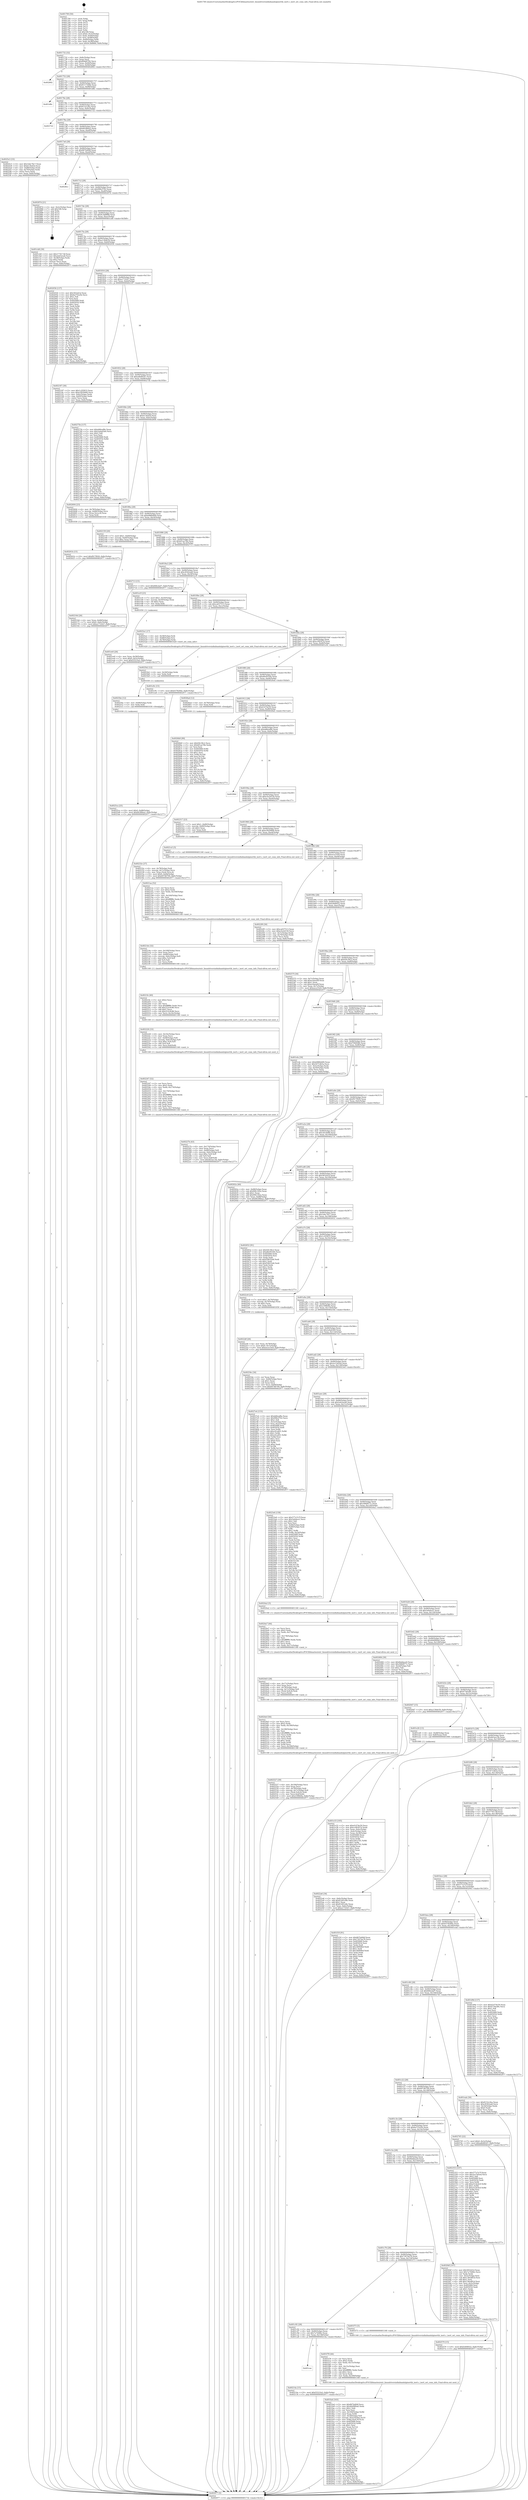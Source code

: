 digraph "0x401700" {
  label = "0x401700 (/mnt/c/Users/mathe/Desktop/tcc/POCII/binaries/extr_linuxdriversinfinibandulpisertib_isert.c_isert_set_conn_info_Final-ollvm.out::main(0))"
  labelloc = "t"
  node[shape=record]

  Entry [label="",width=0.3,height=0.3,shape=circle,fillcolor=black,style=filled]
  "0x401732" [label="{
     0x401732 [32]\l
     | [instrs]\l
     &nbsp;&nbsp;0x401732 \<+6\>: mov -0x8c(%rbp),%eax\l
     &nbsp;&nbsp;0x401738 \<+2\>: mov %eax,%ecx\l
     &nbsp;&nbsp;0x40173a \<+6\>: sub $0x80dd0782,%ecx\l
     &nbsp;&nbsp;0x401740 \<+6\>: mov %eax,-0x90(%rbp)\l
     &nbsp;&nbsp;0x401746 \<+6\>: mov %ecx,-0x94(%rbp)\l
     &nbsp;&nbsp;0x40174c \<+6\>: je 0000000000402892 \<main+0x1192\>\l
  }"]
  "0x402892" [label="{
     0x402892\l
  }", style=dashed]
  "0x401752" [label="{
     0x401752 [28]\l
     | [instrs]\l
     &nbsp;&nbsp;0x401752 \<+5\>: jmp 0000000000401757 \<main+0x57\>\l
     &nbsp;&nbsp;0x401757 \<+6\>: mov -0x90(%rbp),%eax\l
     &nbsp;&nbsp;0x40175d \<+5\>: sub $0x8117344b,%eax\l
     &nbsp;&nbsp;0x401762 \<+6\>: mov %eax,-0x98(%rbp)\l
     &nbsp;&nbsp;0x401768 \<+6\>: je 0000000000401d8e \<main+0x68e\>\l
  }"]
  Exit [label="",width=0.3,height=0.3,shape=circle,fillcolor=black,style=filled,peripheries=2]
  "0x401d8e" [label="{
     0x401d8e\l
  }", style=dashed]
  "0x40176e" [label="{
     0x40176e [28]\l
     | [instrs]\l
     &nbsp;&nbsp;0x40176e \<+5\>: jmp 0000000000401773 \<main+0x73\>\l
     &nbsp;&nbsp;0x401773 \<+6\>: mov -0x90(%rbp),%eax\l
     &nbsp;&nbsp;0x401779 \<+5\>: sub $0x8152c2ba,%eax\l
     &nbsp;&nbsp;0x40177e \<+6\>: mov %eax,-0x9c(%rbp)\l
     &nbsp;&nbsp;0x401784 \<+6\>: je 0000000000402722 \<main+0x1022\>\l
  }"]
  "0x4026b9" [label="{
     0x4026b9 [90]\l
     | [instrs]\l
     &nbsp;&nbsp;0x4026b9 \<+5\>: mov $0xf2fc39c2,%ecx\l
     &nbsp;&nbsp;0x4026be \<+5\>: mov $0xbf1aa76b,%edx\l
     &nbsp;&nbsp;0x4026c3 \<+2\>: xor %esi,%esi\l
     &nbsp;&nbsp;0x4026c5 \<+8\>: mov 0x405068,%r8d\l
     &nbsp;&nbsp;0x4026cd \<+8\>: mov 0x405054,%r9d\l
     &nbsp;&nbsp;0x4026d5 \<+3\>: sub $0x1,%esi\l
     &nbsp;&nbsp;0x4026d8 \<+3\>: mov %r8d,%r10d\l
     &nbsp;&nbsp;0x4026db \<+3\>: add %esi,%r10d\l
     &nbsp;&nbsp;0x4026de \<+4\>: imul %r10d,%r8d\l
     &nbsp;&nbsp;0x4026e2 \<+4\>: and $0x1,%r8d\l
     &nbsp;&nbsp;0x4026e6 \<+4\>: cmp $0x0,%r8d\l
     &nbsp;&nbsp;0x4026ea \<+4\>: sete %r11b\l
     &nbsp;&nbsp;0x4026ee \<+4\>: cmp $0xa,%r9d\l
     &nbsp;&nbsp;0x4026f2 \<+3\>: setl %bl\l
     &nbsp;&nbsp;0x4026f5 \<+3\>: mov %r11b,%r14b\l
     &nbsp;&nbsp;0x4026f8 \<+3\>: and %bl,%r14b\l
     &nbsp;&nbsp;0x4026fb \<+3\>: xor %bl,%r11b\l
     &nbsp;&nbsp;0x4026fe \<+3\>: or %r11b,%r14b\l
     &nbsp;&nbsp;0x402701 \<+4\>: test $0x1,%r14b\l
     &nbsp;&nbsp;0x402705 \<+3\>: cmovne %edx,%ecx\l
     &nbsp;&nbsp;0x402708 \<+6\>: mov %ecx,-0x8c(%rbp)\l
     &nbsp;&nbsp;0x40270e \<+5\>: jmp 0000000000402977 \<main+0x1277\>\l
  }"]
  "0x402722" [label="{
     0x402722\l
  }", style=dashed]
  "0x40178a" [label="{
     0x40178a [28]\l
     | [instrs]\l
     &nbsp;&nbsp;0x40178a \<+5\>: jmp 000000000040178f \<main+0x8f\>\l
     &nbsp;&nbsp;0x40178f \<+6\>: mov -0x90(%rbp),%eax\l
     &nbsp;&nbsp;0x401795 \<+5\>: sub $0x843f6ba2,%eax\l
     &nbsp;&nbsp;0x40179a \<+6\>: mov %eax,-0xa0(%rbp)\l
     &nbsp;&nbsp;0x4017a0 \<+6\>: je 00000000004025e3 \<main+0xee3\>\l
  }"]
  "0x40261b" [label="{
     0x40261b [15]\l
     | [instrs]\l
     &nbsp;&nbsp;0x40261b \<+10\>: movl $0xf917f920,-0x8c(%rbp)\l
     &nbsp;&nbsp;0x402625 \<+5\>: jmp 0000000000402977 \<main+0x1277\>\l
  }"]
  "0x4025e3" [label="{
     0x4025e3 [33]\l
     | [instrs]\l
     &nbsp;&nbsp;0x4025e3 \<+5\>: mov $0x1b4c76c7,%eax\l
     &nbsp;&nbsp;0x4025e8 \<+5\>: mov $0xb13faf2d,%ecx\l
     &nbsp;&nbsp;0x4025ed \<+6\>: mov -0x88(%rbp),%edx\l
     &nbsp;&nbsp;0x4025f3 \<+3\>: cmp -0x70(%rbp),%edx\l
     &nbsp;&nbsp;0x4025f6 \<+3\>: cmovl %ecx,%eax\l
     &nbsp;&nbsp;0x4025f9 \<+6\>: mov %eax,-0x8c(%rbp)\l
     &nbsp;&nbsp;0x4025ff \<+5\>: jmp 0000000000402977 \<main+0x1277\>\l
  }"]
  "0x4017a6" [label="{
     0x4017a6 [28]\l
     | [instrs]\l
     &nbsp;&nbsp;0x4017a6 \<+5\>: jmp 00000000004017ab \<main+0xab\>\l
     &nbsp;&nbsp;0x4017ab \<+6\>: mov -0x90(%rbp),%eax\l
     &nbsp;&nbsp;0x4017b1 \<+5\>: sub $0x867b484f,%eax\l
     &nbsp;&nbsp;0x4017b6 \<+6\>: mov %eax,-0xa4(%rbp)\l
     &nbsp;&nbsp;0x4017bc \<+6\>: je 00000000004028cc \<main+0x11cc\>\l
  }"]
  "0x4025ca" [label="{
     0x4025ca [25]\l
     | [instrs]\l
     &nbsp;&nbsp;0x4025ca \<+10\>: movl $0x0,-0x88(%rbp)\l
     &nbsp;&nbsp;0x4025d4 \<+10\>: movl $0x843f6ba2,-0x8c(%rbp)\l
     &nbsp;&nbsp;0x4025de \<+5\>: jmp 0000000000402977 \<main+0x1277\>\l
  }"]
  "0x4028cc" [label="{
     0x4028cc\l
  }", style=dashed]
  "0x4017c2" [label="{
     0x4017c2 [28]\l
     | [instrs]\l
     &nbsp;&nbsp;0x4017c2 \<+5\>: jmp 00000000004017c7 \<main+0xc7\>\l
     &nbsp;&nbsp;0x4017c7 \<+6\>: mov -0x90(%rbp),%eax\l
     &nbsp;&nbsp;0x4017cd \<+5\>: sub $0x996cf702,%eax\l
     &nbsp;&nbsp;0x4017d2 \<+6\>: mov %eax,-0xa8(%rbp)\l
     &nbsp;&nbsp;0x4017d8 \<+6\>: je 000000000040287d \<main+0x117d\>\l
  }"]
  "0x4025be" [label="{
     0x4025be [12]\l
     | [instrs]\l
     &nbsp;&nbsp;0x4025be \<+4\>: mov -0x68(%rbp),%rdx\l
     &nbsp;&nbsp;0x4025c2 \<+3\>: mov %rdx,%rdi\l
     &nbsp;&nbsp;0x4025c5 \<+5\>: call 0000000000401030 \<free@plt\>\l
     | [calls]\l
     &nbsp;&nbsp;0x401030 \{1\} (unknown)\l
  }"]
  "0x40287d" [label="{
     0x40287d [21]\l
     | [instrs]\l
     &nbsp;&nbsp;0x40287d \<+3\>: mov -0x2c(%rbp),%eax\l
     &nbsp;&nbsp;0x402880 \<+7\>: add $0x168,%rsp\l
     &nbsp;&nbsp;0x402887 \<+1\>: pop %rbx\l
     &nbsp;&nbsp;0x402888 \<+2\>: pop %r12\l
     &nbsp;&nbsp;0x40288a \<+2\>: pop %r13\l
     &nbsp;&nbsp;0x40288c \<+2\>: pop %r14\l
     &nbsp;&nbsp;0x40288e \<+2\>: pop %r15\l
     &nbsp;&nbsp;0x402890 \<+1\>: pop %rbp\l
     &nbsp;&nbsp;0x402891 \<+1\>: ret\l
  }"]
  "0x4017de" [label="{
     0x4017de [28]\l
     | [instrs]\l
     &nbsp;&nbsp;0x4017de \<+5\>: jmp 00000000004017e3 \<main+0xe3\>\l
     &nbsp;&nbsp;0x4017e3 \<+6\>: mov -0x90(%rbp),%eax\l
     &nbsp;&nbsp;0x4017e9 \<+5\>: sub $0x9c3b8866,%eax\l
     &nbsp;&nbsp;0x4017ee \<+6\>: mov %eax,-0xac(%rbp)\l
     &nbsp;&nbsp;0x4017f4 \<+6\>: je 0000000000401cb8 \<main+0x5b8\>\l
  }"]
  "0x4025b2" [label="{
     0x4025b2 [12]\l
     | [instrs]\l
     &nbsp;&nbsp;0x4025b2 \<+4\>: mov -0x58(%rbp),%rdx\l
     &nbsp;&nbsp;0x4025b6 \<+3\>: mov %rdx,%rdi\l
     &nbsp;&nbsp;0x4025b9 \<+5\>: call 0000000000401030 \<free@plt\>\l
     | [calls]\l
     &nbsp;&nbsp;0x401030 \{1\} (unknown)\l
  }"]
  "0x401cb8" [label="{
     0x401cb8 [30]\l
     | [instrs]\l
     &nbsp;&nbsp;0x401cb8 \<+5\>: mov $0x577617df,%eax\l
     &nbsp;&nbsp;0x401cbd \<+5\>: mov $0x2eb5eea6,%ecx\l
     &nbsp;&nbsp;0x401cc2 \<+3\>: mov -0x38(%rbp),%edx\l
     &nbsp;&nbsp;0x401cc5 \<+3\>: cmp $0x2,%edx\l
     &nbsp;&nbsp;0x401cc8 \<+3\>: cmovne %ecx,%eax\l
     &nbsp;&nbsp;0x401ccb \<+6\>: mov %eax,-0x8c(%rbp)\l
     &nbsp;&nbsp;0x401cd1 \<+5\>: jmp 0000000000402977 \<main+0x1277\>\l
  }"]
  "0x4017fa" [label="{
     0x4017fa [28]\l
     | [instrs]\l
     &nbsp;&nbsp;0x4017fa \<+5\>: jmp 00000000004017ff \<main+0xff\>\l
     &nbsp;&nbsp;0x4017ff \<+6\>: mov -0x90(%rbp),%eax\l
     &nbsp;&nbsp;0x401805 \<+5\>: sub $0xa130de59,%eax\l
     &nbsp;&nbsp;0x40180a \<+6\>: mov %eax,-0xb0(%rbp)\l
     &nbsp;&nbsp;0x401810 \<+6\>: je 0000000000402056 \<main+0x956\>\l
  }"]
  "0x402977" [label="{
     0x402977 [5]\l
     | [instrs]\l
     &nbsp;&nbsp;0x402977 \<+5\>: jmp 0000000000401732 \<main+0x32\>\l
  }"]
  "0x401700" [label="{
     0x401700 [50]\l
     | [instrs]\l
     &nbsp;&nbsp;0x401700 \<+1\>: push %rbp\l
     &nbsp;&nbsp;0x401701 \<+3\>: mov %rsp,%rbp\l
     &nbsp;&nbsp;0x401704 \<+2\>: push %r15\l
     &nbsp;&nbsp;0x401706 \<+2\>: push %r14\l
     &nbsp;&nbsp;0x401708 \<+2\>: push %r13\l
     &nbsp;&nbsp;0x40170a \<+2\>: push %r12\l
     &nbsp;&nbsp;0x40170c \<+1\>: push %rbx\l
     &nbsp;&nbsp;0x40170d \<+7\>: sub $0x168,%rsp\l
     &nbsp;&nbsp;0x401714 \<+7\>: movl $0x0,-0x3c(%rbp)\l
     &nbsp;&nbsp;0x40171b \<+3\>: mov %edi,-0x40(%rbp)\l
     &nbsp;&nbsp;0x40171e \<+4\>: mov %rsi,-0x48(%rbp)\l
     &nbsp;&nbsp;0x401722 \<+3\>: mov -0x40(%rbp),%edi\l
     &nbsp;&nbsp;0x401725 \<+3\>: mov %edi,-0x38(%rbp)\l
     &nbsp;&nbsp;0x401728 \<+10\>: movl $0x9c3b8866,-0x8c(%rbp)\l
  }"]
  "0x402527" [label="{
     0x402527 [39]\l
     | [instrs]\l
     &nbsp;&nbsp;0x402527 \<+6\>: mov -0x184(%rbp),%ecx\l
     &nbsp;&nbsp;0x40252d \<+3\>: imul %eax,%ecx\l
     &nbsp;&nbsp;0x402530 \<+4\>: mov -0x78(%rbp),%rdi\l
     &nbsp;&nbsp;0x402534 \<+4\>: movslq -0x7c(%rbp),%r8\l
     &nbsp;&nbsp;0x402538 \<+4\>: mov (%rdi,%r8,8),%rdi\l
     &nbsp;&nbsp;0x40253c \<+3\>: mov %ecx,0x4(%rdi)\l
     &nbsp;&nbsp;0x40253f \<+10\>: movl $0x239fb0fa,-0x8c(%rbp)\l
     &nbsp;&nbsp;0x402549 \<+5\>: jmp 0000000000402977 \<main+0x1277\>\l
  }"]
  "0x402056" [label="{
     0x402056 [137]\l
     | [instrs]\l
     &nbsp;&nbsp;0x402056 \<+5\>: mov $0x5832d1d,%eax\l
     &nbsp;&nbsp;0x40205b \<+5\>: mov $0x6a755a5b,%ecx\l
     &nbsp;&nbsp;0x402060 \<+2\>: mov $0x1,%dl\l
     &nbsp;&nbsp;0x402062 \<+2\>: xor %esi,%esi\l
     &nbsp;&nbsp;0x402064 \<+7\>: mov 0x405068,%edi\l
     &nbsp;&nbsp;0x40206b \<+8\>: mov 0x405054,%r8d\l
     &nbsp;&nbsp;0x402073 \<+3\>: sub $0x1,%esi\l
     &nbsp;&nbsp;0x402076 \<+3\>: mov %edi,%r9d\l
     &nbsp;&nbsp;0x402079 \<+3\>: add %esi,%r9d\l
     &nbsp;&nbsp;0x40207c \<+4\>: imul %r9d,%edi\l
     &nbsp;&nbsp;0x402080 \<+3\>: and $0x1,%edi\l
     &nbsp;&nbsp;0x402083 \<+3\>: cmp $0x0,%edi\l
     &nbsp;&nbsp;0x402086 \<+4\>: sete %r10b\l
     &nbsp;&nbsp;0x40208a \<+4\>: cmp $0xa,%r8d\l
     &nbsp;&nbsp;0x40208e \<+4\>: setl %r11b\l
     &nbsp;&nbsp;0x402092 \<+3\>: mov %r10b,%bl\l
     &nbsp;&nbsp;0x402095 \<+3\>: xor $0xff,%bl\l
     &nbsp;&nbsp;0x402098 \<+3\>: mov %r11b,%r14b\l
     &nbsp;&nbsp;0x40209b \<+4\>: xor $0xff,%r14b\l
     &nbsp;&nbsp;0x40209f \<+3\>: xor $0x0,%dl\l
     &nbsp;&nbsp;0x4020a2 \<+3\>: mov %bl,%r15b\l
     &nbsp;&nbsp;0x4020a5 \<+4\>: and $0x0,%r15b\l
     &nbsp;&nbsp;0x4020a9 \<+3\>: and %dl,%r10b\l
     &nbsp;&nbsp;0x4020ac \<+3\>: mov %r14b,%r12b\l
     &nbsp;&nbsp;0x4020af \<+4\>: and $0x0,%r12b\l
     &nbsp;&nbsp;0x4020b3 \<+3\>: and %dl,%r11b\l
     &nbsp;&nbsp;0x4020b6 \<+3\>: or %r10b,%r15b\l
     &nbsp;&nbsp;0x4020b9 \<+3\>: or %r11b,%r12b\l
     &nbsp;&nbsp;0x4020bc \<+3\>: xor %r12b,%r15b\l
     &nbsp;&nbsp;0x4020bf \<+3\>: or %r14b,%bl\l
     &nbsp;&nbsp;0x4020c2 \<+3\>: xor $0xff,%bl\l
     &nbsp;&nbsp;0x4020c5 \<+3\>: or $0x0,%dl\l
     &nbsp;&nbsp;0x4020c8 \<+2\>: and %dl,%bl\l
     &nbsp;&nbsp;0x4020ca \<+3\>: or %bl,%r15b\l
     &nbsp;&nbsp;0x4020cd \<+4\>: test $0x1,%r15b\l
     &nbsp;&nbsp;0x4020d1 \<+3\>: cmovne %ecx,%eax\l
     &nbsp;&nbsp;0x4020d4 \<+6\>: mov %eax,-0x8c(%rbp)\l
     &nbsp;&nbsp;0x4020da \<+5\>: jmp 0000000000402977 \<main+0x1277\>\l
  }"]
  "0x401816" [label="{
     0x401816 [28]\l
     | [instrs]\l
     &nbsp;&nbsp;0x401816 \<+5\>: jmp 000000000040181b \<main+0x11b\>\l
     &nbsp;&nbsp;0x40181b \<+6\>: mov -0x90(%rbp),%eax\l
     &nbsp;&nbsp;0x401821 \<+5\>: sub $0xa171fcb7,%eax\l
     &nbsp;&nbsp;0x401826 \<+6\>: mov %eax,-0xb4(%rbp)\l
     &nbsp;&nbsp;0x40182c \<+6\>: je 0000000000402187 \<main+0xa87\>\l
  }"]
  "0x4024ef" [label="{
     0x4024ef [56]\l
     | [instrs]\l
     &nbsp;&nbsp;0x4024ef \<+2\>: xor %ecx,%ecx\l
     &nbsp;&nbsp;0x4024f1 \<+5\>: mov $0x2,%edx\l
     &nbsp;&nbsp;0x4024f6 \<+6\>: mov %edx,-0x180(%rbp)\l
     &nbsp;&nbsp;0x4024fc \<+1\>: cltd\l
     &nbsp;&nbsp;0x4024fd \<+6\>: mov -0x180(%rbp),%esi\l
     &nbsp;&nbsp;0x402503 \<+2\>: idiv %esi\l
     &nbsp;&nbsp;0x402505 \<+6\>: imul $0xfffffffe,%edx,%edx\l
     &nbsp;&nbsp;0x40250b \<+3\>: mov %ecx,%r9d\l
     &nbsp;&nbsp;0x40250e \<+3\>: sub %edx,%r9d\l
     &nbsp;&nbsp;0x402511 \<+2\>: mov %ecx,%edx\l
     &nbsp;&nbsp;0x402513 \<+3\>: sub $0x1,%edx\l
     &nbsp;&nbsp;0x402516 \<+3\>: add %edx,%r9d\l
     &nbsp;&nbsp;0x402519 \<+3\>: sub %r9d,%ecx\l
     &nbsp;&nbsp;0x40251c \<+6\>: mov %ecx,-0x184(%rbp)\l
     &nbsp;&nbsp;0x402522 \<+5\>: call 0000000000401160 \<next_i\>\l
     | [calls]\l
     &nbsp;&nbsp;0x401160 \{1\} (/mnt/c/Users/mathe/Desktop/tcc/POCII/binaries/extr_linuxdriversinfinibandulpisertib_isert.c_isert_set_conn_info_Final-ollvm.out::next_i)\l
  }"]
  "0x402187" [label="{
     0x402187 [30]\l
     | [instrs]\l
     &nbsp;&nbsp;0x402187 \<+5\>: mov $0x1c2f3833,%eax\l
     &nbsp;&nbsp;0x40218c \<+5\>: mov $0xe5829468,%ecx\l
     &nbsp;&nbsp;0x402191 \<+3\>: mov -0x6c(%rbp),%edx\l
     &nbsp;&nbsp;0x402194 \<+3\>: cmp -0x60(%rbp),%edx\l
     &nbsp;&nbsp;0x402197 \<+3\>: cmovl %ecx,%eax\l
     &nbsp;&nbsp;0x40219a \<+6\>: mov %eax,-0x8c(%rbp)\l
     &nbsp;&nbsp;0x4021a0 \<+5\>: jmp 0000000000402977 \<main+0x1277\>\l
  }"]
  "0x401832" [label="{
     0x401832 [28]\l
     | [instrs]\l
     &nbsp;&nbsp;0x401832 \<+5\>: jmp 0000000000401837 \<main+0x137\>\l
     &nbsp;&nbsp;0x401837 \<+6\>: mov -0x90(%rbp),%eax\l
     &nbsp;&nbsp;0x40183d \<+5\>: sub $0xadb48247,%eax\l
     &nbsp;&nbsp;0x401842 \<+6\>: mov %eax,-0xb8(%rbp)\l
     &nbsp;&nbsp;0x401848 \<+6\>: je 000000000040275b \<main+0x105b\>\l
  }"]
  "0x4024d3" [label="{
     0x4024d3 [28]\l
     | [instrs]\l
     &nbsp;&nbsp;0x4024d3 \<+6\>: mov -0x17c(%rbp),%ecx\l
     &nbsp;&nbsp;0x4024d9 \<+3\>: imul %eax,%ecx\l
     &nbsp;&nbsp;0x4024dc \<+4\>: mov -0x78(%rbp),%rdi\l
     &nbsp;&nbsp;0x4024e0 \<+4\>: movslq -0x7c(%rbp),%r8\l
     &nbsp;&nbsp;0x4024e4 \<+4\>: mov (%rdi,%r8,8),%rdi\l
     &nbsp;&nbsp;0x4024e8 \<+2\>: mov %ecx,(%rdi)\l
     &nbsp;&nbsp;0x4024ea \<+5\>: call 0000000000401160 \<next_i\>\l
     | [calls]\l
     &nbsp;&nbsp;0x401160 \{1\} (/mnt/c/Users/mathe/Desktop/tcc/POCII/binaries/extr_linuxdriversinfinibandulpisertib_isert.c_isert_set_conn_info_Final-ollvm.out::next_i)\l
  }"]
  "0x40275b" [label="{
     0x40275b [137]\l
     | [instrs]\l
     &nbsp;&nbsp;0x40275b \<+5\>: mov $0xdd6eaf8e,%eax\l
     &nbsp;&nbsp;0x402760 \<+5\>: mov $0x2a4ab5b0,%ecx\l
     &nbsp;&nbsp;0x402765 \<+2\>: mov $0x1,%dl\l
     &nbsp;&nbsp;0x402767 \<+2\>: xor %esi,%esi\l
     &nbsp;&nbsp;0x402769 \<+7\>: mov 0x405068,%edi\l
     &nbsp;&nbsp;0x402770 \<+8\>: mov 0x405054,%r8d\l
     &nbsp;&nbsp;0x402778 \<+3\>: sub $0x1,%esi\l
     &nbsp;&nbsp;0x40277b \<+3\>: mov %edi,%r9d\l
     &nbsp;&nbsp;0x40277e \<+3\>: add %esi,%r9d\l
     &nbsp;&nbsp;0x402781 \<+4\>: imul %r9d,%edi\l
     &nbsp;&nbsp;0x402785 \<+3\>: and $0x1,%edi\l
     &nbsp;&nbsp;0x402788 \<+3\>: cmp $0x0,%edi\l
     &nbsp;&nbsp;0x40278b \<+4\>: sete %r10b\l
     &nbsp;&nbsp;0x40278f \<+4\>: cmp $0xa,%r8d\l
     &nbsp;&nbsp;0x402793 \<+4\>: setl %r11b\l
     &nbsp;&nbsp;0x402797 \<+3\>: mov %r10b,%bl\l
     &nbsp;&nbsp;0x40279a \<+3\>: xor $0xff,%bl\l
     &nbsp;&nbsp;0x40279d \<+3\>: mov %r11b,%r14b\l
     &nbsp;&nbsp;0x4027a0 \<+4\>: xor $0xff,%r14b\l
     &nbsp;&nbsp;0x4027a4 \<+3\>: xor $0x1,%dl\l
     &nbsp;&nbsp;0x4027a7 \<+3\>: mov %bl,%r15b\l
     &nbsp;&nbsp;0x4027aa \<+4\>: and $0xff,%r15b\l
     &nbsp;&nbsp;0x4027ae \<+3\>: and %dl,%r10b\l
     &nbsp;&nbsp;0x4027b1 \<+3\>: mov %r14b,%r12b\l
     &nbsp;&nbsp;0x4027b4 \<+4\>: and $0xff,%r12b\l
     &nbsp;&nbsp;0x4027b8 \<+3\>: and %dl,%r11b\l
     &nbsp;&nbsp;0x4027bb \<+3\>: or %r10b,%r15b\l
     &nbsp;&nbsp;0x4027be \<+3\>: or %r11b,%r12b\l
     &nbsp;&nbsp;0x4027c1 \<+3\>: xor %r12b,%r15b\l
     &nbsp;&nbsp;0x4027c4 \<+3\>: or %r14b,%bl\l
     &nbsp;&nbsp;0x4027c7 \<+3\>: xor $0xff,%bl\l
     &nbsp;&nbsp;0x4027ca \<+3\>: or $0x1,%dl\l
     &nbsp;&nbsp;0x4027cd \<+2\>: and %dl,%bl\l
     &nbsp;&nbsp;0x4027cf \<+3\>: or %bl,%r15b\l
     &nbsp;&nbsp;0x4027d2 \<+4\>: test $0x1,%r15b\l
     &nbsp;&nbsp;0x4027d6 \<+3\>: cmovne %ecx,%eax\l
     &nbsp;&nbsp;0x4027d9 \<+6\>: mov %eax,-0x8c(%rbp)\l
     &nbsp;&nbsp;0x4027df \<+5\>: jmp 0000000000402977 \<main+0x1277\>\l
  }"]
  "0x40184e" [label="{
     0x40184e [28]\l
     | [instrs]\l
     &nbsp;&nbsp;0x40184e \<+5\>: jmp 0000000000401853 \<main+0x153\>\l
     &nbsp;&nbsp;0x401853 \<+6\>: mov -0x90(%rbp),%eax\l
     &nbsp;&nbsp;0x401859 \<+5\>: sub $0xb13faf2d,%eax\l
     &nbsp;&nbsp;0x40185e \<+6\>: mov %eax,-0xbc(%rbp)\l
     &nbsp;&nbsp;0x401864 \<+6\>: je 0000000000402604 \<main+0xf04\>\l
  }"]
  "0x4024a7" [label="{
     0x4024a7 [44]\l
     | [instrs]\l
     &nbsp;&nbsp;0x4024a7 \<+2\>: xor %ecx,%ecx\l
     &nbsp;&nbsp;0x4024a9 \<+5\>: mov $0x2,%edx\l
     &nbsp;&nbsp;0x4024ae \<+6\>: mov %edx,-0x178(%rbp)\l
     &nbsp;&nbsp;0x4024b4 \<+1\>: cltd\l
     &nbsp;&nbsp;0x4024b5 \<+6\>: mov -0x178(%rbp),%esi\l
     &nbsp;&nbsp;0x4024bb \<+2\>: idiv %esi\l
     &nbsp;&nbsp;0x4024bd \<+6\>: imul $0xfffffffe,%edx,%edx\l
     &nbsp;&nbsp;0x4024c3 \<+3\>: sub $0x1,%ecx\l
     &nbsp;&nbsp;0x4024c6 \<+2\>: sub %ecx,%edx\l
     &nbsp;&nbsp;0x4024c8 \<+6\>: mov %edx,-0x17c(%rbp)\l
     &nbsp;&nbsp;0x4024ce \<+5\>: call 0000000000401160 \<next_i\>\l
     | [calls]\l
     &nbsp;&nbsp;0x401160 \{1\} (/mnt/c/Users/mathe/Desktop/tcc/POCII/binaries/extr_linuxdriversinfinibandulpisertib_isert.c_isert_set_conn_info_Final-ollvm.out::next_i)\l
  }"]
  "0x402604" [label="{
     0x402604 [23]\l
     | [instrs]\l
     &nbsp;&nbsp;0x402604 \<+4\>: mov -0x78(%rbp),%rax\l
     &nbsp;&nbsp;0x402608 \<+7\>: movslq -0x88(%rbp),%rcx\l
     &nbsp;&nbsp;0x40260f \<+4\>: mov (%rax,%rcx,8),%rax\l
     &nbsp;&nbsp;0x402613 \<+3\>: mov %rax,%rdi\l
     &nbsp;&nbsp;0x402616 \<+5\>: call 0000000000401030 \<free@plt\>\l
     | [calls]\l
     &nbsp;&nbsp;0x401030 \{1\} (unknown)\l
  }"]
  "0x40186a" [label="{
     0x40186a [28]\l
     | [instrs]\l
     &nbsp;&nbsp;0x40186a \<+5\>: jmp 000000000040186f \<main+0x16f\>\l
     &nbsp;&nbsp;0x40186f \<+6\>: mov -0x90(%rbp),%eax\l
     &nbsp;&nbsp;0x401875 \<+5\>: sub $0xb986b400,%eax\l
     &nbsp;&nbsp;0x40187a \<+6\>: mov %eax,-0xc0(%rbp)\l
     &nbsp;&nbsp;0x401880 \<+6\>: je 0000000000402159 \<main+0xa59\>\l
  }"]
  "0x40232e" [label="{
     0x40232e [37]\l
     | [instrs]\l
     &nbsp;&nbsp;0x40232e \<+4\>: mov -0x78(%rbp),%rdi\l
     &nbsp;&nbsp;0x402332 \<+4\>: movslq -0x7c(%rbp),%rcx\l
     &nbsp;&nbsp;0x402336 \<+4\>: mov %rax,(%rdi,%rcx,8)\l
     &nbsp;&nbsp;0x40233a \<+10\>: movl $0x0,-0x84(%rbp)\l
     &nbsp;&nbsp;0x402344 \<+10\>: movl $0x69746709,-0x8c(%rbp)\l
     &nbsp;&nbsp;0x40234e \<+5\>: jmp 0000000000402977 \<main+0x1277\>\l
  }"]
  "0x402159" [label="{
     0x402159 [20]\l
     | [instrs]\l
     &nbsp;&nbsp;0x402159 \<+7\>: movl $0x1,-0x60(%rbp)\l
     &nbsp;&nbsp;0x402160 \<+4\>: movslq -0x60(%rbp),%rax\l
     &nbsp;&nbsp;0x402164 \<+4\>: imul $0xc,%rax,%rdi\l
     &nbsp;&nbsp;0x402168 \<+5\>: call 0000000000401050 \<malloc@plt\>\l
     | [calls]\l
     &nbsp;&nbsp;0x401050 \{1\} (unknown)\l
  }"]
  "0x401886" [label="{
     0x401886 [28]\l
     | [instrs]\l
     &nbsp;&nbsp;0x401886 \<+5\>: jmp 000000000040188b \<main+0x18b\>\l
     &nbsp;&nbsp;0x40188b \<+6\>: mov -0x90(%rbp),%eax\l
     &nbsp;&nbsp;0x401891 \<+5\>: sub $0xbf1aa76b,%eax\l
     &nbsp;&nbsp;0x401896 \<+6\>: mov %eax,-0xc4(%rbp)\l
     &nbsp;&nbsp;0x40189c \<+6\>: je 0000000000402713 \<main+0x1013\>\l
  }"]
  "0x4022df" [label="{
     0x4022df [26]\l
     | [instrs]\l
     &nbsp;&nbsp;0x4022df \<+4\>: mov %rax,-0x78(%rbp)\l
     &nbsp;&nbsp;0x4022e3 \<+7\>: movl $0x0,-0x7c(%rbp)\l
     &nbsp;&nbsp;0x4022ea \<+10\>: movl $0xeece33e9,-0x8c(%rbp)\l
     &nbsp;&nbsp;0x4022f4 \<+5\>: jmp 0000000000402977 \<main+0x1277\>\l
  }"]
  "0x402713" [label="{
     0x402713 [15]\l
     | [instrs]\l
     &nbsp;&nbsp;0x402713 \<+10\>: movl $0x666cdaf7,-0x8c(%rbp)\l
     &nbsp;&nbsp;0x40271d \<+5\>: jmp 0000000000402977 \<main+0x1277\>\l
  }"]
  "0x4018a2" [label="{
     0x4018a2 [28]\l
     | [instrs]\l
     &nbsp;&nbsp;0x4018a2 \<+5\>: jmp 00000000004018a7 \<main+0x1a7\>\l
     &nbsp;&nbsp;0x4018a7 \<+6\>: mov -0x90(%rbp),%eax\l
     &nbsp;&nbsp;0x4018ad \<+5\>: sub $0xc8342aa8,%eax\l
     &nbsp;&nbsp;0x4018b2 \<+6\>: mov %eax,-0xc8(%rbp)\l
     &nbsp;&nbsp;0x4018b8 \<+6\>: je 0000000000401ec9 \<main+0x7c9\>\l
  }"]
  "0x40227b" [label="{
     0x40227b [43]\l
     | [instrs]\l
     &nbsp;&nbsp;0x40227b \<+6\>: mov -0x174(%rbp),%ecx\l
     &nbsp;&nbsp;0x402281 \<+3\>: imul %eax,%ecx\l
     &nbsp;&nbsp;0x402284 \<+4\>: mov -0x68(%rbp),%r8\l
     &nbsp;&nbsp;0x402288 \<+4\>: movslq -0x6c(%rbp),%r9\l
     &nbsp;&nbsp;0x40228c \<+4\>: imul $0xc,%r9,%r9\l
     &nbsp;&nbsp;0x402290 \<+3\>: add %r9,%r8\l
     &nbsp;&nbsp;0x402293 \<+4\>: mov %ecx,0x8(%r8)\l
     &nbsp;&nbsp;0x402297 \<+10\>: movl $0x4b5acc3b,-0x8c(%rbp)\l
     &nbsp;&nbsp;0x4022a1 \<+5\>: jmp 0000000000402977 \<main+0x1277\>\l
  }"]
  "0x401ec9" [label="{
     0x401ec9 [23]\l
     | [instrs]\l
     &nbsp;&nbsp;0x401ec9 \<+7\>: movl $0x1,-0x50(%rbp)\l
     &nbsp;&nbsp;0x401ed0 \<+4\>: movslq -0x50(%rbp),%rax\l
     &nbsp;&nbsp;0x401ed4 \<+4\>: shl $0x2,%rax\l
     &nbsp;&nbsp;0x401ed8 \<+3\>: mov %rax,%rdi\l
     &nbsp;&nbsp;0x401edb \<+5\>: call 0000000000401050 \<malloc@plt\>\l
     | [calls]\l
     &nbsp;&nbsp;0x401050 \{1\} (unknown)\l
  }"]
  "0x4018be" [label="{
     0x4018be [28]\l
     | [instrs]\l
     &nbsp;&nbsp;0x4018be \<+5\>: jmp 00000000004018c3 \<main+0x1c3\>\l
     &nbsp;&nbsp;0x4018c3 \<+6\>: mov -0x90(%rbp),%eax\l
     &nbsp;&nbsp;0x4018c9 \<+5\>: sub $0xca037513,%eax\l
     &nbsp;&nbsp;0x4018ce \<+6\>: mov %eax,-0xcc(%rbp)\l
     &nbsp;&nbsp;0x4018d4 \<+6\>: je 00000000004025a1 \<main+0xea1\>\l
  }"]
  "0x402247" [label="{
     0x402247 [52]\l
     | [instrs]\l
     &nbsp;&nbsp;0x402247 \<+2\>: xor %ecx,%ecx\l
     &nbsp;&nbsp;0x402249 \<+5\>: mov $0x2,%edx\l
     &nbsp;&nbsp;0x40224e \<+6\>: mov %edx,-0x170(%rbp)\l
     &nbsp;&nbsp;0x402254 \<+1\>: cltd\l
     &nbsp;&nbsp;0x402255 \<+6\>: mov -0x170(%rbp),%esi\l
     &nbsp;&nbsp;0x40225b \<+2\>: idiv %esi\l
     &nbsp;&nbsp;0x40225d \<+6\>: imul $0xfffffffe,%edx,%edx\l
     &nbsp;&nbsp;0x402263 \<+2\>: mov %ecx,%edi\l
     &nbsp;&nbsp;0x402265 \<+2\>: sub %edx,%edi\l
     &nbsp;&nbsp;0x402267 \<+2\>: mov %ecx,%edx\l
     &nbsp;&nbsp;0x402269 \<+3\>: sub $0x1,%edx\l
     &nbsp;&nbsp;0x40226c \<+2\>: add %edx,%edi\l
     &nbsp;&nbsp;0x40226e \<+2\>: sub %edi,%ecx\l
     &nbsp;&nbsp;0x402270 \<+6\>: mov %ecx,-0x174(%rbp)\l
     &nbsp;&nbsp;0x402276 \<+5\>: call 0000000000401160 \<next_i\>\l
     | [calls]\l
     &nbsp;&nbsp;0x401160 \{1\} (/mnt/c/Users/mathe/Desktop/tcc/POCII/binaries/extr_linuxdriversinfinibandulpisertib_isert.c_isert_set_conn_info_Final-ollvm.out::next_i)\l
  }"]
  "0x4025a1" [label="{
     0x4025a1 [17]\l
     | [instrs]\l
     &nbsp;&nbsp;0x4025a1 \<+4\>: mov -0x58(%rbp),%rdi\l
     &nbsp;&nbsp;0x4025a5 \<+4\>: mov -0x68(%rbp),%rsi\l
     &nbsp;&nbsp;0x4025a9 \<+4\>: mov -0x78(%rbp),%rdx\l
     &nbsp;&nbsp;0x4025ad \<+5\>: call 0000000000401420 \<isert_set_conn_info\>\l
     | [calls]\l
     &nbsp;&nbsp;0x401420 \{1\} (/mnt/c/Users/mathe/Desktop/tcc/POCII/binaries/extr_linuxdriversinfinibandulpisertib_isert.c_isert_set_conn_info_Final-ollvm.out::isert_set_conn_info)\l
  }"]
  "0x4018da" [label="{
     0x4018da [28]\l
     | [instrs]\l
     &nbsp;&nbsp;0x4018da \<+5\>: jmp 00000000004018df \<main+0x1df\>\l
     &nbsp;&nbsp;0x4018df \<+6\>: mov -0x90(%rbp),%eax\l
     &nbsp;&nbsp;0x4018e5 \<+5\>: sub $0xcc08307d,%eax\l
     &nbsp;&nbsp;0x4018ea \<+6\>: mov %eax,-0xd0(%rbp)\l
     &nbsp;&nbsp;0x4018f0 \<+6\>: je 0000000000401e9c \<main+0x79c\>\l
  }"]
  "0x402226" [label="{
     0x402226 [33]\l
     | [instrs]\l
     &nbsp;&nbsp;0x402226 \<+6\>: mov -0x16c(%rbp),%ecx\l
     &nbsp;&nbsp;0x40222c \<+3\>: imul %eax,%ecx\l
     &nbsp;&nbsp;0x40222f \<+4\>: mov -0x68(%rbp),%r8\l
     &nbsp;&nbsp;0x402233 \<+4\>: movslq -0x6c(%rbp),%r9\l
     &nbsp;&nbsp;0x402237 \<+4\>: imul $0xc,%r9,%r9\l
     &nbsp;&nbsp;0x40223b \<+3\>: add %r9,%r8\l
     &nbsp;&nbsp;0x40223e \<+4\>: mov %ecx,0x4(%r8)\l
     &nbsp;&nbsp;0x402242 \<+5\>: call 0000000000401160 \<next_i\>\l
     | [calls]\l
     &nbsp;&nbsp;0x401160 \{1\} (/mnt/c/Users/mathe/Desktop/tcc/POCII/binaries/extr_linuxdriversinfinibandulpisertib_isert.c_isert_set_conn_info_Final-ollvm.out::next_i)\l
  }"]
  "0x401e9c" [label="{
     0x401e9c [15]\l
     | [instrs]\l
     &nbsp;&nbsp;0x401e9c \<+10\>: movl $0x6378284e,-0x8c(%rbp)\l
     &nbsp;&nbsp;0x401ea6 \<+5\>: jmp 0000000000402977 \<main+0x1277\>\l
  }"]
  "0x4018f6" [label="{
     0x4018f6 [28]\l
     | [instrs]\l
     &nbsp;&nbsp;0x4018f6 \<+5\>: jmp 00000000004018fb \<main+0x1fb\>\l
     &nbsp;&nbsp;0x4018fb \<+6\>: mov -0x90(%rbp),%eax\l
     &nbsp;&nbsp;0x401901 \<+5\>: sub $0xd0e95544,%eax\l
     &nbsp;&nbsp;0x401906 \<+6\>: mov %eax,-0xd4(%rbp)\l
     &nbsp;&nbsp;0x40190c \<+6\>: je 00000000004026ad \<main+0xfad\>\l
  }"]
  "0x4021fe" [label="{
     0x4021fe [40]\l
     | [instrs]\l
     &nbsp;&nbsp;0x4021fe \<+5\>: mov $0x2,%ecx\l
     &nbsp;&nbsp;0x402203 \<+1\>: cltd\l
     &nbsp;&nbsp;0x402204 \<+2\>: idiv %ecx\l
     &nbsp;&nbsp;0x402206 \<+6\>: imul $0xfffffffe,%edx,%ecx\l
     &nbsp;&nbsp;0x40220c \<+6\>: add $0x223c9c86,%ecx\l
     &nbsp;&nbsp;0x402212 \<+3\>: add $0x1,%ecx\l
     &nbsp;&nbsp;0x402215 \<+6\>: sub $0x223c9c86,%ecx\l
     &nbsp;&nbsp;0x40221b \<+6\>: mov %ecx,-0x16c(%rbp)\l
     &nbsp;&nbsp;0x402221 \<+5\>: call 0000000000401160 \<next_i\>\l
     | [calls]\l
     &nbsp;&nbsp;0x401160 \{1\} (/mnt/c/Users/mathe/Desktop/tcc/POCII/binaries/extr_linuxdriversinfinibandulpisertib_isert.c_isert_set_conn_info_Final-ollvm.out::next_i)\l
  }"]
  "0x4026ad" [label="{
     0x4026ad [12]\l
     | [instrs]\l
     &nbsp;&nbsp;0x4026ad \<+4\>: mov -0x78(%rbp),%rax\l
     &nbsp;&nbsp;0x4026b1 \<+3\>: mov %rax,%rdi\l
     &nbsp;&nbsp;0x4026b4 \<+5\>: call 0000000000401030 \<free@plt\>\l
     | [calls]\l
     &nbsp;&nbsp;0x401030 \{1\} (unknown)\l
  }"]
  "0x401912" [label="{
     0x401912 [28]\l
     | [instrs]\l
     &nbsp;&nbsp;0x401912 \<+5\>: jmp 0000000000401917 \<main+0x217\>\l
     &nbsp;&nbsp;0x401917 \<+6\>: mov -0x90(%rbp),%eax\l
     &nbsp;&nbsp;0x40191d \<+5\>: sub $0xd1474e59,%eax\l
     &nbsp;&nbsp;0x401922 \<+6\>: mov %eax,-0xd8(%rbp)\l
     &nbsp;&nbsp;0x401928 \<+6\>: je 00000000004028ad \<main+0x11ad\>\l
  }"]
  "0x4021de" [label="{
     0x4021de [32]\l
     | [instrs]\l
     &nbsp;&nbsp;0x4021de \<+6\>: mov -0x168(%rbp),%ecx\l
     &nbsp;&nbsp;0x4021e4 \<+3\>: imul %eax,%ecx\l
     &nbsp;&nbsp;0x4021e7 \<+4\>: mov -0x68(%rbp),%r8\l
     &nbsp;&nbsp;0x4021eb \<+4\>: movslq -0x6c(%rbp),%r9\l
     &nbsp;&nbsp;0x4021ef \<+4\>: imul $0xc,%r9,%r9\l
     &nbsp;&nbsp;0x4021f3 \<+3\>: add %r9,%r8\l
     &nbsp;&nbsp;0x4021f6 \<+3\>: mov %ecx,(%r8)\l
     &nbsp;&nbsp;0x4021f9 \<+5\>: call 0000000000401160 \<next_i\>\l
     | [calls]\l
     &nbsp;&nbsp;0x401160 \{1\} (/mnt/c/Users/mathe/Desktop/tcc/POCII/binaries/extr_linuxdriversinfinibandulpisertib_isert.c_isert_set_conn_info_Final-ollvm.out::next_i)\l
  }"]
  "0x4028ad" [label="{
     0x4028ad\l
  }", style=dashed]
  "0x40192e" [label="{
     0x40192e [28]\l
     | [instrs]\l
     &nbsp;&nbsp;0x40192e \<+5\>: jmp 0000000000401933 \<main+0x233\>\l
     &nbsp;&nbsp;0x401933 \<+6\>: mov -0x90(%rbp),%eax\l
     &nbsp;&nbsp;0x401939 \<+5\>: sub $0xdd6eaf8e,%eax\l
     &nbsp;&nbsp;0x40193e \<+6\>: mov %eax,-0xdc(%rbp)\l
     &nbsp;&nbsp;0x401944 \<+6\>: je 000000000040296d \<main+0x126d\>\l
  }"]
  "0x4021aa" [label="{
     0x4021aa [52]\l
     | [instrs]\l
     &nbsp;&nbsp;0x4021aa \<+2\>: xor %ecx,%ecx\l
     &nbsp;&nbsp;0x4021ac \<+5\>: mov $0x2,%edx\l
     &nbsp;&nbsp;0x4021b1 \<+6\>: mov %edx,-0x164(%rbp)\l
     &nbsp;&nbsp;0x4021b7 \<+1\>: cltd\l
     &nbsp;&nbsp;0x4021b8 \<+6\>: mov -0x164(%rbp),%esi\l
     &nbsp;&nbsp;0x4021be \<+2\>: idiv %esi\l
     &nbsp;&nbsp;0x4021c0 \<+6\>: imul $0xfffffffe,%edx,%edx\l
     &nbsp;&nbsp;0x4021c6 \<+2\>: mov %ecx,%edi\l
     &nbsp;&nbsp;0x4021c8 \<+2\>: sub %edx,%edi\l
     &nbsp;&nbsp;0x4021ca \<+2\>: mov %ecx,%edx\l
     &nbsp;&nbsp;0x4021cc \<+3\>: sub $0x1,%edx\l
     &nbsp;&nbsp;0x4021cf \<+2\>: add %edx,%edi\l
     &nbsp;&nbsp;0x4021d1 \<+2\>: sub %edi,%ecx\l
     &nbsp;&nbsp;0x4021d3 \<+6\>: mov %ecx,-0x168(%rbp)\l
     &nbsp;&nbsp;0x4021d9 \<+5\>: call 0000000000401160 \<next_i\>\l
     | [calls]\l
     &nbsp;&nbsp;0x401160 \{1\} (/mnt/c/Users/mathe/Desktop/tcc/POCII/binaries/extr_linuxdriversinfinibandulpisertib_isert.c_isert_set_conn_info_Final-ollvm.out::next_i)\l
  }"]
  "0x40296d" [label="{
     0x40296d\l
  }", style=dashed]
  "0x40194a" [label="{
     0x40194a [28]\l
     | [instrs]\l
     &nbsp;&nbsp;0x40194a \<+5\>: jmp 000000000040194f \<main+0x24f\>\l
     &nbsp;&nbsp;0x40194f \<+6\>: mov -0x90(%rbp),%eax\l
     &nbsp;&nbsp;0x401955 \<+5\>: sub $0xe3e2d150,%eax\l
     &nbsp;&nbsp;0x40195a \<+6\>: mov %eax,-0xe0(%rbp)\l
     &nbsp;&nbsp;0x401960 \<+6\>: je 0000000000402317 \<main+0xc17\>\l
  }"]
  "0x40216d" [label="{
     0x40216d [26]\l
     | [instrs]\l
     &nbsp;&nbsp;0x40216d \<+4\>: mov %rax,-0x68(%rbp)\l
     &nbsp;&nbsp;0x402171 \<+7\>: movl $0x0,-0x6c(%rbp)\l
     &nbsp;&nbsp;0x402178 \<+10\>: movl $0xa171fcb7,-0x8c(%rbp)\l
     &nbsp;&nbsp;0x402182 \<+5\>: jmp 0000000000402977 \<main+0x1277\>\l
  }"]
  "0x402317" [label="{
     0x402317 [23]\l
     | [instrs]\l
     &nbsp;&nbsp;0x402317 \<+7\>: movl $0x1,-0x80(%rbp)\l
     &nbsp;&nbsp;0x40231e \<+4\>: movslq -0x80(%rbp),%rax\l
     &nbsp;&nbsp;0x402322 \<+4\>: shl $0x3,%rax\l
     &nbsp;&nbsp;0x402326 \<+3\>: mov %rax,%rdi\l
     &nbsp;&nbsp;0x402329 \<+5\>: call 0000000000401050 \<malloc@plt\>\l
     | [calls]\l
     &nbsp;&nbsp;0x401050 \{1\} (unknown)\l
  }"]
  "0x401966" [label="{
     0x401966 [28]\l
     | [instrs]\l
     &nbsp;&nbsp;0x401966 \<+5\>: jmp 000000000040196b \<main+0x26b\>\l
     &nbsp;&nbsp;0x40196b \<+6\>: mov -0x90(%rbp),%eax\l
     &nbsp;&nbsp;0x401971 \<+5\>: sub $0xe5829468,%eax\l
     &nbsp;&nbsp;0x401976 \<+6\>: mov %eax,-0xe4(%rbp)\l
     &nbsp;&nbsp;0x40197c \<+6\>: je 00000000004021a5 \<main+0xaa5\>\l
  }"]
  "0x401cae" [label="{
     0x401cae\l
  }", style=dashed]
  "0x4021a5" [label="{
     0x4021a5 [5]\l
     | [instrs]\l
     &nbsp;&nbsp;0x4021a5 \<+5\>: call 0000000000401160 \<next_i\>\l
     | [calls]\l
     &nbsp;&nbsp;0x401160 \{1\} (/mnt/c/Users/mathe/Desktop/tcc/POCII/binaries/extr_linuxdriversinfinibandulpisertib_isert.c_isert_set_conn_info_Final-ollvm.out::next_i)\l
  }"]
  "0x401982" [label="{
     0x401982 [28]\l
     | [instrs]\l
     &nbsp;&nbsp;0x401982 \<+5\>: jmp 0000000000401987 \<main+0x287\>\l
     &nbsp;&nbsp;0x401987 \<+6\>: mov -0x90(%rbp),%eax\l
     &nbsp;&nbsp;0x40198d \<+5\>: sub $0xeece33e9,%eax\l
     &nbsp;&nbsp;0x401992 \<+6\>: mov %eax,-0xe8(%rbp)\l
     &nbsp;&nbsp;0x401998 \<+6\>: je 00000000004022f9 \<main+0xbf9\>\l
  }"]
  "0x40214a" [label="{
     0x40214a [15]\l
     | [instrs]\l
     &nbsp;&nbsp;0x40214a \<+10\>: movl $0xf3521fa2,-0x8c(%rbp)\l
     &nbsp;&nbsp;0x402154 \<+5\>: jmp 0000000000402977 \<main+0x1277\>\l
  }"]
  "0x4022f9" [label="{
     0x4022f9 [30]\l
     | [instrs]\l
     &nbsp;&nbsp;0x4022f9 \<+5\>: mov $0xca037513,%eax\l
     &nbsp;&nbsp;0x4022fe \<+5\>: mov $0xe3e2d150,%ecx\l
     &nbsp;&nbsp;0x402303 \<+3\>: mov -0x7c(%rbp),%edx\l
     &nbsp;&nbsp;0x402306 \<+3\>: cmp -0x70(%rbp),%edx\l
     &nbsp;&nbsp;0x402309 \<+3\>: cmovl %ecx,%eax\l
     &nbsp;&nbsp;0x40230c \<+6\>: mov %eax,-0x8c(%rbp)\l
     &nbsp;&nbsp;0x402312 \<+5\>: jmp 0000000000402977 \<main+0x1277\>\l
  }"]
  "0x40199e" [label="{
     0x40199e [28]\l
     | [instrs]\l
     &nbsp;&nbsp;0x40199e \<+5\>: jmp 00000000004019a3 \<main+0x2a3\>\l
     &nbsp;&nbsp;0x4019a3 \<+6\>: mov -0x90(%rbp),%eax\l
     &nbsp;&nbsp;0x4019a9 \<+5\>: sub $0xf2406022,%eax\l
     &nbsp;&nbsp;0x4019ae \<+6\>: mov %eax,-0xec(%rbp)\l
     &nbsp;&nbsp;0x4019b4 \<+6\>: je 000000000040257f \<main+0xe7f\>\l
  }"]
  "0x401fa4" [label="{
     0x401fa4 [163]\l
     | [instrs]\l
     &nbsp;&nbsp;0x401fa4 \<+5\>: mov $0x867b484f,%ecx\l
     &nbsp;&nbsp;0x401fa9 \<+5\>: mov $0x46d989a6,%edx\l
     &nbsp;&nbsp;0x401fae \<+3\>: mov $0x1,%dil\l
     &nbsp;&nbsp;0x401fb1 \<+2\>: xor %esi,%esi\l
     &nbsp;&nbsp;0x401fb3 \<+7\>: mov -0x160(%rbp),%r8d\l
     &nbsp;&nbsp;0x401fba \<+4\>: imul %eax,%r8d\l
     &nbsp;&nbsp;0x401fbe \<+4\>: mov -0x58(%rbp),%r9\l
     &nbsp;&nbsp;0x401fc2 \<+4\>: movslq -0x5c(%rbp),%r10\l
     &nbsp;&nbsp;0x401fc6 \<+4\>: mov %r8d,(%r9,%r10,4)\l
     &nbsp;&nbsp;0x401fca \<+7\>: mov 0x405068,%eax\l
     &nbsp;&nbsp;0x401fd1 \<+8\>: mov 0x405054,%r8d\l
     &nbsp;&nbsp;0x401fd9 \<+3\>: sub $0x1,%esi\l
     &nbsp;&nbsp;0x401fdc \<+3\>: mov %eax,%r11d\l
     &nbsp;&nbsp;0x401fdf \<+3\>: add %esi,%r11d\l
     &nbsp;&nbsp;0x401fe2 \<+4\>: imul %r11d,%eax\l
     &nbsp;&nbsp;0x401fe6 \<+3\>: and $0x1,%eax\l
     &nbsp;&nbsp;0x401fe9 \<+3\>: cmp $0x0,%eax\l
     &nbsp;&nbsp;0x401fec \<+3\>: sete %bl\l
     &nbsp;&nbsp;0x401fef \<+4\>: cmp $0xa,%r8d\l
     &nbsp;&nbsp;0x401ff3 \<+4\>: setl %r14b\l
     &nbsp;&nbsp;0x401ff7 \<+3\>: mov %bl,%r15b\l
     &nbsp;&nbsp;0x401ffa \<+4\>: xor $0xff,%r15b\l
     &nbsp;&nbsp;0x401ffe \<+3\>: mov %r14b,%r12b\l
     &nbsp;&nbsp;0x402001 \<+4\>: xor $0xff,%r12b\l
     &nbsp;&nbsp;0x402005 \<+4\>: xor $0x1,%dil\l
     &nbsp;&nbsp;0x402009 \<+3\>: mov %r15b,%r13b\l
     &nbsp;&nbsp;0x40200c \<+4\>: and $0xff,%r13b\l
     &nbsp;&nbsp;0x402010 \<+3\>: and %dil,%bl\l
     &nbsp;&nbsp;0x402013 \<+3\>: mov %r12b,%al\l
     &nbsp;&nbsp;0x402016 \<+2\>: and $0xff,%al\l
     &nbsp;&nbsp;0x402018 \<+3\>: and %dil,%r14b\l
     &nbsp;&nbsp;0x40201b \<+3\>: or %bl,%r13b\l
     &nbsp;&nbsp;0x40201e \<+3\>: or %r14b,%al\l
     &nbsp;&nbsp;0x402021 \<+3\>: xor %al,%r13b\l
     &nbsp;&nbsp;0x402024 \<+3\>: or %r12b,%r15b\l
     &nbsp;&nbsp;0x402027 \<+4\>: xor $0xff,%r15b\l
     &nbsp;&nbsp;0x40202b \<+4\>: or $0x1,%dil\l
     &nbsp;&nbsp;0x40202f \<+3\>: and %dil,%r15b\l
     &nbsp;&nbsp;0x402032 \<+3\>: or %r15b,%r13b\l
     &nbsp;&nbsp;0x402035 \<+4\>: test $0x1,%r13b\l
     &nbsp;&nbsp;0x402039 \<+3\>: cmovne %edx,%ecx\l
     &nbsp;&nbsp;0x40203c \<+6\>: mov %ecx,-0x8c(%rbp)\l
     &nbsp;&nbsp;0x402042 \<+5\>: jmp 0000000000402977 \<main+0x1277\>\l
  }"]
  "0x40257f" [label="{
     0x40257f [34]\l
     | [instrs]\l
     &nbsp;&nbsp;0x40257f \<+3\>: mov -0x7c(%rbp),%eax\l
     &nbsp;&nbsp;0x402582 \<+5\>: add $0xec0aea0f,%eax\l
     &nbsp;&nbsp;0x402587 \<+3\>: add $0x1,%eax\l
     &nbsp;&nbsp;0x40258a \<+5\>: sub $0xec0aea0f,%eax\l
     &nbsp;&nbsp;0x40258f \<+3\>: mov %eax,-0x7c(%rbp)\l
     &nbsp;&nbsp;0x402592 \<+10\>: movl $0xeece33e9,-0x8c(%rbp)\l
     &nbsp;&nbsp;0x40259c \<+5\>: jmp 0000000000402977 \<main+0x1277\>\l
  }"]
  "0x4019ba" [label="{
     0x4019ba [28]\l
     | [instrs]\l
     &nbsp;&nbsp;0x4019ba \<+5\>: jmp 00000000004019bf \<main+0x2bf\>\l
     &nbsp;&nbsp;0x4019bf \<+6\>: mov -0x90(%rbp),%eax\l
     &nbsp;&nbsp;0x4019c5 \<+5\>: sub $0xf2fc39c2,%eax\l
     &nbsp;&nbsp;0x4019ca \<+6\>: mov %eax,-0xf0(%rbp)\l
     &nbsp;&nbsp;0x4019d0 \<+6\>: je 0000000000402952 \<main+0x1252\>\l
  }"]
  "0x401f78" [label="{
     0x401f78 [44]\l
     | [instrs]\l
     &nbsp;&nbsp;0x401f78 \<+2\>: xor %ecx,%ecx\l
     &nbsp;&nbsp;0x401f7a \<+5\>: mov $0x2,%edx\l
     &nbsp;&nbsp;0x401f7f \<+6\>: mov %edx,-0x15c(%rbp)\l
     &nbsp;&nbsp;0x401f85 \<+1\>: cltd\l
     &nbsp;&nbsp;0x401f86 \<+6\>: mov -0x15c(%rbp),%esi\l
     &nbsp;&nbsp;0x401f8c \<+2\>: idiv %esi\l
     &nbsp;&nbsp;0x401f8e \<+6\>: imul $0xfffffffe,%edx,%edx\l
     &nbsp;&nbsp;0x401f94 \<+3\>: sub $0x1,%ecx\l
     &nbsp;&nbsp;0x401f97 \<+2\>: sub %ecx,%edx\l
     &nbsp;&nbsp;0x401f99 \<+6\>: mov %edx,-0x160(%rbp)\l
     &nbsp;&nbsp;0x401f9f \<+5\>: call 0000000000401160 \<next_i\>\l
     | [calls]\l
     &nbsp;&nbsp;0x401160 \{1\} (/mnt/c/Users/mathe/Desktop/tcc/POCII/binaries/extr_linuxdriversinfinibandulpisertib_isert.c_isert_set_conn_info_Final-ollvm.out::next_i)\l
  }"]
  "0x402952" [label="{
     0x402952\l
  }", style=dashed]
  "0x4019d6" [label="{
     0x4019d6 [28]\l
     | [instrs]\l
     &nbsp;&nbsp;0x4019d6 \<+5\>: jmp 00000000004019db \<main+0x2db\>\l
     &nbsp;&nbsp;0x4019db \<+6\>: mov -0x90(%rbp),%eax\l
     &nbsp;&nbsp;0x4019e1 \<+5\>: sub $0xf3521fa2,%eax\l
     &nbsp;&nbsp;0x4019e6 \<+6\>: mov %eax,-0xf4(%rbp)\l
     &nbsp;&nbsp;0x4019ec \<+6\>: je 0000000000401efa \<main+0x7fa\>\l
  }"]
  "0x401c92" [label="{
     0x401c92 [28]\l
     | [instrs]\l
     &nbsp;&nbsp;0x401c92 \<+5\>: jmp 0000000000401c97 \<main+0x597\>\l
     &nbsp;&nbsp;0x401c97 \<+6\>: mov -0x90(%rbp),%eax\l
     &nbsp;&nbsp;0x401c9d \<+5\>: sub $0x7a744fbc,%eax\l
     &nbsp;&nbsp;0x401ca2 \<+6\>: mov %eax,-0x158(%rbp)\l
     &nbsp;&nbsp;0x401ca8 \<+6\>: je 000000000040214a \<main+0xa4a\>\l
  }"]
  "0x401efa" [label="{
     0x401efa [30]\l
     | [instrs]\l
     &nbsp;&nbsp;0x401efa \<+5\>: mov $0xb986b400,%eax\l
     &nbsp;&nbsp;0x401eff \<+5\>: mov $0x5471db5a,%ecx\l
     &nbsp;&nbsp;0x401f04 \<+3\>: mov -0x5c(%rbp),%edx\l
     &nbsp;&nbsp;0x401f07 \<+3\>: cmp -0x50(%rbp),%edx\l
     &nbsp;&nbsp;0x401f0a \<+3\>: cmovl %ecx,%eax\l
     &nbsp;&nbsp;0x401f0d \<+6\>: mov %eax,-0x8c(%rbp)\l
     &nbsp;&nbsp;0x401f13 \<+5\>: jmp 0000000000402977 \<main+0x1277\>\l
  }"]
  "0x4019f2" [label="{
     0x4019f2 [28]\l
     | [instrs]\l
     &nbsp;&nbsp;0x4019f2 \<+5\>: jmp 00000000004019f7 \<main+0x2f7\>\l
     &nbsp;&nbsp;0x4019f7 \<+6\>: mov -0x90(%rbp),%eax\l
     &nbsp;&nbsp;0x4019fd \<+5\>: sub $0xf7060046,%eax\l
     &nbsp;&nbsp;0x401a02 \<+6\>: mov %eax,-0xf8(%rbp)\l
     &nbsp;&nbsp;0x401a08 \<+6\>: je 0000000000401d2c \<main+0x62c\>\l
  }"]
  "0x401f73" [label="{
     0x401f73 [5]\l
     | [instrs]\l
     &nbsp;&nbsp;0x401f73 \<+5\>: call 0000000000401160 \<next_i\>\l
     | [calls]\l
     &nbsp;&nbsp;0x401160 \{1\} (/mnt/c/Users/mathe/Desktop/tcc/POCII/binaries/extr_linuxdriversinfinibandulpisertib_isert.c_isert_set_conn_info_Final-ollvm.out::next_i)\l
  }"]
  "0x401d2c" [label="{
     0x401d2c\l
  }", style=dashed]
  "0x401a0e" [label="{
     0x401a0e [28]\l
     | [instrs]\l
     &nbsp;&nbsp;0x401a0e \<+5\>: jmp 0000000000401a13 \<main+0x313\>\l
     &nbsp;&nbsp;0x401a13 \<+6\>: mov -0x90(%rbp),%eax\l
     &nbsp;&nbsp;0x401a19 \<+5\>: sub $0xf917f920,%eax\l
     &nbsp;&nbsp;0x401a1e \<+6\>: mov %eax,-0xfc(%rbp)\l
     &nbsp;&nbsp;0x401a24 \<+6\>: je 000000000040262a \<main+0xf2a\>\l
  }"]
  "0x401c76" [label="{
     0x401c76 [28]\l
     | [instrs]\l
     &nbsp;&nbsp;0x401c76 \<+5\>: jmp 0000000000401c7b \<main+0x57b\>\l
     &nbsp;&nbsp;0x401c7b \<+6\>: mov -0x90(%rbp),%eax\l
     &nbsp;&nbsp;0x401c81 \<+5\>: sub $0x7307da78,%eax\l
     &nbsp;&nbsp;0x401c86 \<+6\>: mov %eax,-0x154(%rbp)\l
     &nbsp;&nbsp;0x401c8c \<+6\>: je 0000000000401f73 \<main+0x873\>\l
  }"]
  "0x40262a" [label="{
     0x40262a [40]\l
     | [instrs]\l
     &nbsp;&nbsp;0x40262a \<+6\>: mov -0x88(%rbp),%eax\l
     &nbsp;&nbsp;0x402630 \<+5\>: sub $0x90fc182a,%eax\l
     &nbsp;&nbsp;0x402635 \<+3\>: add $0x1,%eax\l
     &nbsp;&nbsp;0x402638 \<+5\>: add $0x90fc182a,%eax\l
     &nbsp;&nbsp;0x40263d \<+6\>: mov %eax,-0x88(%rbp)\l
     &nbsp;&nbsp;0x402643 \<+10\>: movl $0x843f6ba2,-0x8c(%rbp)\l
     &nbsp;&nbsp;0x40264d \<+5\>: jmp 0000000000402977 \<main+0x1277\>\l
  }"]
  "0x401a2a" [label="{
     0x401a2a [28]\l
     | [instrs]\l
     &nbsp;&nbsp;0x401a2a \<+5\>: jmp 0000000000401a2f \<main+0x32f\>\l
     &nbsp;&nbsp;0x401a2f \<+6\>: mov -0x90(%rbp),%eax\l
     &nbsp;&nbsp;0x401a35 \<+5\>: sub $0x3d14d96,%eax\l
     &nbsp;&nbsp;0x401a3a \<+6\>: mov %eax,-0x100(%rbp)\l
     &nbsp;&nbsp;0x401a40 \<+6\>: je 0000000000402731 \<main+0x1031\>\l
  }"]
  "0x402570" [label="{
     0x402570 [15]\l
     | [instrs]\l
     &nbsp;&nbsp;0x402570 \<+10\>: movl $0xf2406022,-0x8c(%rbp)\l
     &nbsp;&nbsp;0x40257a \<+5\>: jmp 0000000000402977 \<main+0x1277\>\l
  }"]
  "0x402731" [label="{
     0x402731\l
  }", style=dashed]
  "0x401a46" [label="{
     0x401a46 [28]\l
     | [instrs]\l
     &nbsp;&nbsp;0x401a46 \<+5\>: jmp 0000000000401a4b \<main+0x34b\>\l
     &nbsp;&nbsp;0x401a4b \<+6\>: mov -0x90(%rbp),%eax\l
     &nbsp;&nbsp;0x401a51 \<+5\>: sub $0x5832d1d,%eax\l
     &nbsp;&nbsp;0x401a56 \<+6\>: mov %eax,-0x104(%rbp)\l
     &nbsp;&nbsp;0x401a5c \<+6\>: je 0000000000402921 \<main+0x1221\>\l
  }"]
  "0x401c5a" [label="{
     0x401c5a [28]\l
     | [instrs]\l
     &nbsp;&nbsp;0x401c5a \<+5\>: jmp 0000000000401c5f \<main+0x55f\>\l
     &nbsp;&nbsp;0x401c5f \<+6\>: mov -0x90(%rbp),%eax\l
     &nbsp;&nbsp;0x401c65 \<+5\>: sub $0x6bddace0,%eax\l
     &nbsp;&nbsp;0x401c6a \<+6\>: mov %eax,-0x150(%rbp)\l
     &nbsp;&nbsp;0x401c70 \<+6\>: je 0000000000402570 \<main+0xe70\>\l
  }"]
  "0x402921" [label="{
     0x402921\l
  }", style=dashed]
  "0x401a62" [label="{
     0x401a62 [28]\l
     | [instrs]\l
     &nbsp;&nbsp;0x401a62 \<+5\>: jmp 0000000000401a67 \<main+0x367\>\l
     &nbsp;&nbsp;0x401a67 \<+6\>: mov -0x90(%rbp),%eax\l
     &nbsp;&nbsp;0x401a6d \<+5\>: sub $0x1b4c76c7,%eax\l
     &nbsp;&nbsp;0x401a72 \<+6\>: mov %eax,-0x108(%rbp)\l
     &nbsp;&nbsp;0x401a78 \<+6\>: je 0000000000402652 \<main+0xf52\>\l
  }"]
  "0x4020df" [label="{
     0x4020df [107]\l
     | [instrs]\l
     &nbsp;&nbsp;0x4020df \<+5\>: mov $0x5832d1d,%eax\l
     &nbsp;&nbsp;0x4020e4 \<+5\>: mov $0x7a744fbc,%ecx\l
     &nbsp;&nbsp;0x4020e9 \<+2\>: xor %edx,%edx\l
     &nbsp;&nbsp;0x4020eb \<+3\>: mov -0x5c(%rbp),%esi\l
     &nbsp;&nbsp;0x4020ee \<+6\>: sub $0x136ed81d,%esi\l
     &nbsp;&nbsp;0x4020f4 \<+3\>: add $0x1,%esi\l
     &nbsp;&nbsp;0x4020f7 \<+6\>: add $0x136ed81d,%esi\l
     &nbsp;&nbsp;0x4020fd \<+3\>: mov %esi,-0x5c(%rbp)\l
     &nbsp;&nbsp;0x402100 \<+7\>: mov 0x405068,%esi\l
     &nbsp;&nbsp;0x402107 \<+7\>: mov 0x405054,%edi\l
     &nbsp;&nbsp;0x40210e \<+3\>: sub $0x1,%edx\l
     &nbsp;&nbsp;0x402111 \<+3\>: mov %esi,%r8d\l
     &nbsp;&nbsp;0x402114 \<+3\>: add %edx,%r8d\l
     &nbsp;&nbsp;0x402117 \<+4\>: imul %r8d,%esi\l
     &nbsp;&nbsp;0x40211b \<+3\>: and $0x1,%esi\l
     &nbsp;&nbsp;0x40211e \<+3\>: cmp $0x0,%esi\l
     &nbsp;&nbsp;0x402121 \<+4\>: sete %r9b\l
     &nbsp;&nbsp;0x402125 \<+3\>: cmp $0xa,%edi\l
     &nbsp;&nbsp;0x402128 \<+4\>: setl %r10b\l
     &nbsp;&nbsp;0x40212c \<+3\>: mov %r9b,%r11b\l
     &nbsp;&nbsp;0x40212f \<+3\>: and %r10b,%r11b\l
     &nbsp;&nbsp;0x402132 \<+3\>: xor %r10b,%r9b\l
     &nbsp;&nbsp;0x402135 \<+3\>: or %r9b,%r11b\l
     &nbsp;&nbsp;0x402138 \<+4\>: test $0x1,%r11b\l
     &nbsp;&nbsp;0x40213c \<+3\>: cmovne %ecx,%eax\l
     &nbsp;&nbsp;0x40213f \<+6\>: mov %eax,-0x8c(%rbp)\l
     &nbsp;&nbsp;0x402145 \<+5\>: jmp 0000000000402977 \<main+0x1277\>\l
  }"]
  "0x402652" [label="{
     0x402652 [91]\l
     | [instrs]\l
     &nbsp;&nbsp;0x402652 \<+5\>: mov $0xf2fc39c2,%eax\l
     &nbsp;&nbsp;0x402657 \<+5\>: mov $0xd0e95544,%ecx\l
     &nbsp;&nbsp;0x40265c \<+7\>: mov 0x405068,%edx\l
     &nbsp;&nbsp;0x402663 \<+7\>: mov 0x405054,%esi\l
     &nbsp;&nbsp;0x40266a \<+2\>: mov %edx,%edi\l
     &nbsp;&nbsp;0x40266c \<+6\>: sub $0xf59635d4,%edi\l
     &nbsp;&nbsp;0x402672 \<+3\>: sub $0x1,%edi\l
     &nbsp;&nbsp;0x402675 \<+6\>: add $0xf59635d4,%edi\l
     &nbsp;&nbsp;0x40267b \<+3\>: imul %edi,%edx\l
     &nbsp;&nbsp;0x40267e \<+3\>: and $0x1,%edx\l
     &nbsp;&nbsp;0x402681 \<+3\>: cmp $0x0,%edx\l
     &nbsp;&nbsp;0x402684 \<+4\>: sete %r8b\l
     &nbsp;&nbsp;0x402688 \<+3\>: cmp $0xa,%esi\l
     &nbsp;&nbsp;0x40268b \<+4\>: setl %r9b\l
     &nbsp;&nbsp;0x40268f \<+3\>: mov %r8b,%r10b\l
     &nbsp;&nbsp;0x402692 \<+3\>: and %r9b,%r10b\l
     &nbsp;&nbsp;0x402695 \<+3\>: xor %r9b,%r8b\l
     &nbsp;&nbsp;0x402698 \<+3\>: or %r8b,%r10b\l
     &nbsp;&nbsp;0x40269b \<+4\>: test $0x1,%r10b\l
     &nbsp;&nbsp;0x40269f \<+3\>: cmovne %ecx,%eax\l
     &nbsp;&nbsp;0x4026a2 \<+6\>: mov %eax,-0x8c(%rbp)\l
     &nbsp;&nbsp;0x4026a8 \<+5\>: jmp 0000000000402977 \<main+0x1277\>\l
  }"]
  "0x401a7e" [label="{
     0x401a7e [28]\l
     | [instrs]\l
     &nbsp;&nbsp;0x401a7e \<+5\>: jmp 0000000000401a83 \<main+0x383\>\l
     &nbsp;&nbsp;0x401a83 \<+6\>: mov -0x90(%rbp),%eax\l
     &nbsp;&nbsp;0x401a89 \<+5\>: sub $0x1c2f3833,%eax\l
     &nbsp;&nbsp;0x401a8e \<+6\>: mov %eax,-0x10c(%rbp)\l
     &nbsp;&nbsp;0x401a94 \<+6\>: je 00000000004022c8 \<main+0xbc8\>\l
  }"]
  "0x401c3e" [label="{
     0x401c3e [28]\l
     | [instrs]\l
     &nbsp;&nbsp;0x401c3e \<+5\>: jmp 0000000000401c43 \<main+0x543\>\l
     &nbsp;&nbsp;0x401c43 \<+6\>: mov -0x90(%rbp),%eax\l
     &nbsp;&nbsp;0x401c49 \<+5\>: sub $0x6a755a5b,%eax\l
     &nbsp;&nbsp;0x401c4e \<+6\>: mov %eax,-0x14c(%rbp)\l
     &nbsp;&nbsp;0x401c54 \<+6\>: je 00000000004020df \<main+0x9df\>\l
  }"]
  "0x4022c8" [label="{
     0x4022c8 [23]\l
     | [instrs]\l
     &nbsp;&nbsp;0x4022c8 \<+7\>: movl $0x1,-0x70(%rbp)\l
     &nbsp;&nbsp;0x4022cf \<+4\>: movslq -0x70(%rbp),%rax\l
     &nbsp;&nbsp;0x4022d3 \<+4\>: shl $0x3,%rax\l
     &nbsp;&nbsp;0x4022d7 \<+3\>: mov %rax,%rdi\l
     &nbsp;&nbsp;0x4022da \<+5\>: call 0000000000401050 \<malloc@plt\>\l
     | [calls]\l
     &nbsp;&nbsp;0x401050 \{1\} (unknown)\l
  }"]
  "0x401a9a" [label="{
     0x401a9a [28]\l
     | [instrs]\l
     &nbsp;&nbsp;0x401a9a \<+5\>: jmp 0000000000401a9f \<main+0x39f\>\l
     &nbsp;&nbsp;0x401a9f \<+6\>: mov -0x90(%rbp),%eax\l
     &nbsp;&nbsp;0x401aa5 \<+5\>: sub $0x239fb0fa,%eax\l
     &nbsp;&nbsp;0x401aaa \<+6\>: mov %eax,-0x110(%rbp)\l
     &nbsp;&nbsp;0x401ab0 \<+6\>: je 000000000040254e \<main+0xe4e\>\l
  }"]
  "0x402353" [label="{
     0x402353 [147]\l
     | [instrs]\l
     &nbsp;&nbsp;0x402353 \<+5\>: mov $0x577a7e7f,%eax\l
     &nbsp;&nbsp;0x402358 \<+5\>: mov $0x2e15d5ed,%ecx\l
     &nbsp;&nbsp;0x40235d \<+2\>: mov $0x1,%dl\l
     &nbsp;&nbsp;0x40235f \<+7\>: mov 0x405068,%esi\l
     &nbsp;&nbsp;0x402366 \<+7\>: mov 0x405054,%edi\l
     &nbsp;&nbsp;0x40236d \<+3\>: mov %esi,%r8d\l
     &nbsp;&nbsp;0x402370 \<+7\>: add $0xe51de4c0,%r8d\l
     &nbsp;&nbsp;0x402377 \<+4\>: sub $0x1,%r8d\l
     &nbsp;&nbsp;0x40237b \<+7\>: sub $0xe51de4c0,%r8d\l
     &nbsp;&nbsp;0x402382 \<+4\>: imul %r8d,%esi\l
     &nbsp;&nbsp;0x402386 \<+3\>: and $0x1,%esi\l
     &nbsp;&nbsp;0x402389 \<+3\>: cmp $0x0,%esi\l
     &nbsp;&nbsp;0x40238c \<+4\>: sete %r9b\l
     &nbsp;&nbsp;0x402390 \<+3\>: cmp $0xa,%edi\l
     &nbsp;&nbsp;0x402393 \<+4\>: setl %r10b\l
     &nbsp;&nbsp;0x402397 \<+3\>: mov %r9b,%r11b\l
     &nbsp;&nbsp;0x40239a \<+4\>: xor $0xff,%r11b\l
     &nbsp;&nbsp;0x40239e \<+3\>: mov %r10b,%bl\l
     &nbsp;&nbsp;0x4023a1 \<+3\>: xor $0xff,%bl\l
     &nbsp;&nbsp;0x4023a4 \<+3\>: xor $0x1,%dl\l
     &nbsp;&nbsp;0x4023a7 \<+3\>: mov %r11b,%r14b\l
     &nbsp;&nbsp;0x4023aa \<+4\>: and $0xff,%r14b\l
     &nbsp;&nbsp;0x4023ae \<+3\>: and %dl,%r9b\l
     &nbsp;&nbsp;0x4023b1 \<+3\>: mov %bl,%r15b\l
     &nbsp;&nbsp;0x4023b4 \<+4\>: and $0xff,%r15b\l
     &nbsp;&nbsp;0x4023b8 \<+3\>: and %dl,%r10b\l
     &nbsp;&nbsp;0x4023bb \<+3\>: or %r9b,%r14b\l
     &nbsp;&nbsp;0x4023be \<+3\>: or %r10b,%r15b\l
     &nbsp;&nbsp;0x4023c1 \<+3\>: xor %r15b,%r14b\l
     &nbsp;&nbsp;0x4023c4 \<+3\>: or %bl,%r11b\l
     &nbsp;&nbsp;0x4023c7 \<+4\>: xor $0xff,%r11b\l
     &nbsp;&nbsp;0x4023cb \<+3\>: or $0x1,%dl\l
     &nbsp;&nbsp;0x4023ce \<+3\>: and %dl,%r11b\l
     &nbsp;&nbsp;0x4023d1 \<+3\>: or %r11b,%r14b\l
     &nbsp;&nbsp;0x4023d4 \<+4\>: test $0x1,%r14b\l
     &nbsp;&nbsp;0x4023d8 \<+3\>: cmovne %ecx,%eax\l
     &nbsp;&nbsp;0x4023db \<+6\>: mov %eax,-0x8c(%rbp)\l
     &nbsp;&nbsp;0x4023e1 \<+5\>: jmp 0000000000402977 \<main+0x1277\>\l
  }"]
  "0x40254e" [label="{
     0x40254e [34]\l
     | [instrs]\l
     &nbsp;&nbsp;0x40254e \<+2\>: xor %eax,%eax\l
     &nbsp;&nbsp;0x402550 \<+6\>: mov -0x84(%rbp),%ecx\l
     &nbsp;&nbsp;0x402556 \<+3\>: sub $0x1,%eax\l
     &nbsp;&nbsp;0x402559 \<+2\>: sub %eax,%ecx\l
     &nbsp;&nbsp;0x40255b \<+6\>: mov %ecx,-0x84(%rbp)\l
     &nbsp;&nbsp;0x402561 \<+10\>: movl $0x69746709,-0x8c(%rbp)\l
     &nbsp;&nbsp;0x40256b \<+5\>: jmp 0000000000402977 \<main+0x1277\>\l
  }"]
  "0x401ab6" [label="{
     0x401ab6 [28]\l
     | [instrs]\l
     &nbsp;&nbsp;0x401ab6 \<+5\>: jmp 0000000000401abb \<main+0x3bb\>\l
     &nbsp;&nbsp;0x401abb \<+6\>: mov -0x90(%rbp),%eax\l
     &nbsp;&nbsp;0x401ac1 \<+5\>: sub $0x2a4ab5b0,%eax\l
     &nbsp;&nbsp;0x401ac6 \<+6\>: mov %eax,-0x114(%rbp)\l
     &nbsp;&nbsp;0x401acc \<+6\>: je 00000000004027e4 \<main+0x10e4\>\l
  }"]
  "0x401c22" [label="{
     0x401c22 [28]\l
     | [instrs]\l
     &nbsp;&nbsp;0x401c22 \<+5\>: jmp 0000000000401c27 \<main+0x527\>\l
     &nbsp;&nbsp;0x401c27 \<+6\>: mov -0x90(%rbp),%eax\l
     &nbsp;&nbsp;0x401c2d \<+5\>: sub $0x69746709,%eax\l
     &nbsp;&nbsp;0x401c32 \<+6\>: mov %eax,-0x148(%rbp)\l
     &nbsp;&nbsp;0x401c38 \<+6\>: je 0000000000402353 \<main+0xc53\>\l
  }"]
  "0x4027e4" [label="{
     0x4027e4 [153]\l
     | [instrs]\l
     &nbsp;&nbsp;0x4027e4 \<+5\>: mov $0xdd6eaf8e,%eax\l
     &nbsp;&nbsp;0x4027e9 \<+5\>: mov $0x996cf702,%ecx\l
     &nbsp;&nbsp;0x4027ee \<+2\>: mov $0x1,%dl\l
     &nbsp;&nbsp;0x4027f0 \<+3\>: mov -0x3c(%rbp),%esi\l
     &nbsp;&nbsp;0x4027f3 \<+3\>: mov %esi,-0x2c(%rbp)\l
     &nbsp;&nbsp;0x4027f6 \<+7\>: mov 0x405068,%esi\l
     &nbsp;&nbsp;0x4027fd \<+7\>: mov 0x405054,%edi\l
     &nbsp;&nbsp;0x402804 \<+3\>: mov %esi,%r8d\l
     &nbsp;&nbsp;0x402807 \<+7\>: add $0xcd1a401,%r8d\l
     &nbsp;&nbsp;0x40280e \<+4\>: sub $0x1,%r8d\l
     &nbsp;&nbsp;0x402812 \<+7\>: sub $0xcd1a401,%r8d\l
     &nbsp;&nbsp;0x402819 \<+4\>: imul %r8d,%esi\l
     &nbsp;&nbsp;0x40281d \<+3\>: and $0x1,%esi\l
     &nbsp;&nbsp;0x402820 \<+3\>: cmp $0x0,%esi\l
     &nbsp;&nbsp;0x402823 \<+4\>: sete %r9b\l
     &nbsp;&nbsp;0x402827 \<+3\>: cmp $0xa,%edi\l
     &nbsp;&nbsp;0x40282a \<+4\>: setl %r10b\l
     &nbsp;&nbsp;0x40282e \<+3\>: mov %r9b,%r11b\l
     &nbsp;&nbsp;0x402831 \<+4\>: xor $0xff,%r11b\l
     &nbsp;&nbsp;0x402835 \<+3\>: mov %r10b,%bl\l
     &nbsp;&nbsp;0x402838 \<+3\>: xor $0xff,%bl\l
     &nbsp;&nbsp;0x40283b \<+3\>: xor $0x0,%dl\l
     &nbsp;&nbsp;0x40283e \<+3\>: mov %r11b,%r14b\l
     &nbsp;&nbsp;0x402841 \<+4\>: and $0x0,%r14b\l
     &nbsp;&nbsp;0x402845 \<+3\>: and %dl,%r9b\l
     &nbsp;&nbsp;0x402848 \<+3\>: mov %bl,%r15b\l
     &nbsp;&nbsp;0x40284b \<+4\>: and $0x0,%r15b\l
     &nbsp;&nbsp;0x40284f \<+3\>: and %dl,%r10b\l
     &nbsp;&nbsp;0x402852 \<+3\>: or %r9b,%r14b\l
     &nbsp;&nbsp;0x402855 \<+3\>: or %r10b,%r15b\l
     &nbsp;&nbsp;0x402858 \<+3\>: xor %r15b,%r14b\l
     &nbsp;&nbsp;0x40285b \<+3\>: or %bl,%r11b\l
     &nbsp;&nbsp;0x40285e \<+4\>: xor $0xff,%r11b\l
     &nbsp;&nbsp;0x402862 \<+3\>: or $0x0,%dl\l
     &nbsp;&nbsp;0x402865 \<+3\>: and %dl,%r11b\l
     &nbsp;&nbsp;0x402868 \<+3\>: or %r11b,%r14b\l
     &nbsp;&nbsp;0x40286b \<+4\>: test $0x1,%r14b\l
     &nbsp;&nbsp;0x40286f \<+3\>: cmovne %ecx,%eax\l
     &nbsp;&nbsp;0x402872 \<+6\>: mov %eax,-0x8c(%rbp)\l
     &nbsp;&nbsp;0x402878 \<+5\>: jmp 0000000000402977 \<main+0x1277\>\l
  }"]
  "0x401ad2" [label="{
     0x401ad2 [28]\l
     | [instrs]\l
     &nbsp;&nbsp;0x401ad2 \<+5\>: jmp 0000000000401ad7 \<main+0x3d7\>\l
     &nbsp;&nbsp;0x401ad7 \<+6\>: mov -0x90(%rbp),%eax\l
     &nbsp;&nbsp;0x401add \<+5\>: sub $0x2e15d5ed,%eax\l
     &nbsp;&nbsp;0x401ae2 \<+6\>: mov %eax,-0x118(%rbp)\l
     &nbsp;&nbsp;0x401ae8 \<+6\>: je 00000000004023e6 \<main+0xce6\>\l
  }"]
  "0x402745" [label="{
     0x402745 [22]\l
     | [instrs]\l
     &nbsp;&nbsp;0x402745 \<+7\>: movl $0x0,-0x3c(%rbp)\l
     &nbsp;&nbsp;0x40274c \<+10\>: movl $0xadb48247,-0x8c(%rbp)\l
     &nbsp;&nbsp;0x402756 \<+5\>: jmp 0000000000402977 \<main+0x1277\>\l
  }"]
  "0x4023e6" [label="{
     0x4023e6 [158]\l
     | [instrs]\l
     &nbsp;&nbsp;0x4023e6 \<+5\>: mov $0x577a7e7f,%eax\l
     &nbsp;&nbsp;0x4023eb \<+5\>: mov $0x3efebce1,%ecx\l
     &nbsp;&nbsp;0x4023f0 \<+2\>: mov $0x1,%dl\l
     &nbsp;&nbsp;0x4023f2 \<+2\>: xor %esi,%esi\l
     &nbsp;&nbsp;0x4023f4 \<+6\>: mov -0x84(%rbp),%edi\l
     &nbsp;&nbsp;0x4023fa \<+3\>: cmp -0x80(%rbp),%edi\l
     &nbsp;&nbsp;0x4023fd \<+4\>: setl %r8b\l
     &nbsp;&nbsp;0x402401 \<+4\>: and $0x1,%r8b\l
     &nbsp;&nbsp;0x402405 \<+4\>: mov %r8b,-0x2d(%rbp)\l
     &nbsp;&nbsp;0x402409 \<+7\>: mov 0x405068,%edi\l
     &nbsp;&nbsp;0x402410 \<+8\>: mov 0x405054,%r9d\l
     &nbsp;&nbsp;0x402418 \<+3\>: sub $0x1,%esi\l
     &nbsp;&nbsp;0x40241b \<+3\>: mov %edi,%r10d\l
     &nbsp;&nbsp;0x40241e \<+3\>: add %esi,%r10d\l
     &nbsp;&nbsp;0x402421 \<+4\>: imul %r10d,%edi\l
     &nbsp;&nbsp;0x402425 \<+3\>: and $0x1,%edi\l
     &nbsp;&nbsp;0x402428 \<+3\>: cmp $0x0,%edi\l
     &nbsp;&nbsp;0x40242b \<+4\>: sete %r8b\l
     &nbsp;&nbsp;0x40242f \<+4\>: cmp $0xa,%r9d\l
     &nbsp;&nbsp;0x402433 \<+4\>: setl %r11b\l
     &nbsp;&nbsp;0x402437 \<+3\>: mov %r8b,%bl\l
     &nbsp;&nbsp;0x40243a \<+3\>: xor $0xff,%bl\l
     &nbsp;&nbsp;0x40243d \<+3\>: mov %r11b,%r14b\l
     &nbsp;&nbsp;0x402440 \<+4\>: xor $0xff,%r14b\l
     &nbsp;&nbsp;0x402444 \<+3\>: xor $0x0,%dl\l
     &nbsp;&nbsp;0x402447 \<+3\>: mov %bl,%r15b\l
     &nbsp;&nbsp;0x40244a \<+4\>: and $0x0,%r15b\l
     &nbsp;&nbsp;0x40244e \<+3\>: and %dl,%r8b\l
     &nbsp;&nbsp;0x402451 \<+3\>: mov %r14b,%r12b\l
     &nbsp;&nbsp;0x402454 \<+4\>: and $0x0,%r12b\l
     &nbsp;&nbsp;0x402458 \<+3\>: and %dl,%r11b\l
     &nbsp;&nbsp;0x40245b \<+3\>: or %r8b,%r15b\l
     &nbsp;&nbsp;0x40245e \<+3\>: or %r11b,%r12b\l
     &nbsp;&nbsp;0x402461 \<+3\>: xor %r12b,%r15b\l
     &nbsp;&nbsp;0x402464 \<+3\>: or %r14b,%bl\l
     &nbsp;&nbsp;0x402467 \<+3\>: xor $0xff,%bl\l
     &nbsp;&nbsp;0x40246a \<+3\>: or $0x0,%dl\l
     &nbsp;&nbsp;0x40246d \<+2\>: and %dl,%bl\l
     &nbsp;&nbsp;0x40246f \<+3\>: or %bl,%r15b\l
     &nbsp;&nbsp;0x402472 \<+4\>: test $0x1,%r15b\l
     &nbsp;&nbsp;0x402476 \<+3\>: cmovne %ecx,%eax\l
     &nbsp;&nbsp;0x402479 \<+6\>: mov %eax,-0x8c(%rbp)\l
     &nbsp;&nbsp;0x40247f \<+5\>: jmp 0000000000402977 \<main+0x1277\>\l
  }"]
  "0x401aee" [label="{
     0x401aee [28]\l
     | [instrs]\l
     &nbsp;&nbsp;0x401aee \<+5\>: jmp 0000000000401af3 \<main+0x3f3\>\l
     &nbsp;&nbsp;0x401af3 \<+6\>: mov -0x90(%rbp),%eax\l
     &nbsp;&nbsp;0x401af9 \<+5\>: sub $0x2eb5eea6,%eax\l
     &nbsp;&nbsp;0x401afe \<+6\>: mov %eax,-0x11c(%rbp)\l
     &nbsp;&nbsp;0x401b04 \<+6\>: je 0000000000401cd6 \<main+0x5d6\>\l
  }"]
  "0x401ee0" [label="{
     0x401ee0 [26]\l
     | [instrs]\l
     &nbsp;&nbsp;0x401ee0 \<+4\>: mov %rax,-0x58(%rbp)\l
     &nbsp;&nbsp;0x401ee4 \<+7\>: movl $0x0,-0x5c(%rbp)\l
     &nbsp;&nbsp;0x401eeb \<+10\>: movl $0xf3521fa2,-0x8c(%rbp)\l
     &nbsp;&nbsp;0x401ef5 \<+5\>: jmp 0000000000402977 \<main+0x1277\>\l
  }"]
  "0x401cd6" [label="{
     0x401cd6\l
  }", style=dashed]
  "0x401b0a" [label="{
     0x401b0a [28]\l
     | [instrs]\l
     &nbsp;&nbsp;0x401b0a \<+5\>: jmp 0000000000401b0f \<main+0x40f\>\l
     &nbsp;&nbsp;0x401b0f \<+6\>: mov -0x90(%rbp),%eax\l
     &nbsp;&nbsp;0x401b15 \<+5\>: sub $0x368d977c,%eax\l
     &nbsp;&nbsp;0x401b1a \<+6\>: mov %eax,-0x120(%rbp)\l
     &nbsp;&nbsp;0x401b20 \<+6\>: je 00000000004024a2 \<main+0xda2\>\l
  }"]
  "0x401c06" [label="{
     0x401c06 [28]\l
     | [instrs]\l
     &nbsp;&nbsp;0x401c06 \<+5\>: jmp 0000000000401c0b \<main+0x50b\>\l
     &nbsp;&nbsp;0x401c0b \<+6\>: mov -0x90(%rbp),%eax\l
     &nbsp;&nbsp;0x401c11 \<+5\>: sub $0x666cdaf7,%eax\l
     &nbsp;&nbsp;0x401c16 \<+6\>: mov %eax,-0x144(%rbp)\l
     &nbsp;&nbsp;0x401c1c \<+6\>: je 0000000000402745 \<main+0x1045\>\l
  }"]
  "0x4024a2" [label="{
     0x4024a2 [5]\l
     | [instrs]\l
     &nbsp;&nbsp;0x4024a2 \<+5\>: call 0000000000401160 \<next_i\>\l
     | [calls]\l
     &nbsp;&nbsp;0x401160 \{1\} (/mnt/c/Users/mathe/Desktop/tcc/POCII/binaries/extr_linuxdriversinfinibandulpisertib_isert.c_isert_set_conn_info_Final-ollvm.out::next_i)\l
  }"]
  "0x401b26" [label="{
     0x401b26 [28]\l
     | [instrs]\l
     &nbsp;&nbsp;0x401b26 \<+5\>: jmp 0000000000401b2b \<main+0x42b\>\l
     &nbsp;&nbsp;0x401b2b \<+6\>: mov -0x90(%rbp),%eax\l
     &nbsp;&nbsp;0x401b31 \<+5\>: sub $0x3efebce1,%eax\l
     &nbsp;&nbsp;0x401b36 \<+6\>: mov %eax,-0x124(%rbp)\l
     &nbsp;&nbsp;0x401b3c \<+6\>: je 0000000000402484 \<main+0xd84\>\l
  }"]
  "0x401eab" [label="{
     0x401eab [30]\l
     | [instrs]\l
     &nbsp;&nbsp;0x401eab \<+5\>: mov $0x8152c2ba,%eax\l
     &nbsp;&nbsp;0x401eb0 \<+5\>: mov $0xc8342aa8,%ecx\l
     &nbsp;&nbsp;0x401eb5 \<+3\>: mov -0x34(%rbp),%edx\l
     &nbsp;&nbsp;0x401eb8 \<+3\>: cmp $0x0,%edx\l
     &nbsp;&nbsp;0x401ebb \<+3\>: cmove %ecx,%eax\l
     &nbsp;&nbsp;0x401ebe \<+6\>: mov %eax,-0x8c(%rbp)\l
     &nbsp;&nbsp;0x401ec4 \<+5\>: jmp 0000000000402977 \<main+0x1277\>\l
  }"]
  "0x402484" [label="{
     0x402484 [30]\l
     | [instrs]\l
     &nbsp;&nbsp;0x402484 \<+5\>: mov $0x6bddace0,%eax\l
     &nbsp;&nbsp;0x402489 \<+5\>: mov $0x368d977c,%ecx\l
     &nbsp;&nbsp;0x40248e \<+3\>: mov -0x2d(%rbp),%dl\l
     &nbsp;&nbsp;0x402491 \<+3\>: test $0x1,%dl\l
     &nbsp;&nbsp;0x402494 \<+3\>: cmovne %ecx,%eax\l
     &nbsp;&nbsp;0x402497 \<+6\>: mov %eax,-0x8c(%rbp)\l
     &nbsp;&nbsp;0x40249d \<+5\>: jmp 0000000000402977 \<main+0x1277\>\l
  }"]
  "0x401b42" [label="{
     0x401b42 [28]\l
     | [instrs]\l
     &nbsp;&nbsp;0x401b42 \<+5\>: jmp 0000000000401b47 \<main+0x447\>\l
     &nbsp;&nbsp;0x401b47 \<+6\>: mov -0x90(%rbp),%eax\l
     &nbsp;&nbsp;0x401b4d \<+5\>: sub $0x46d989a6,%eax\l
     &nbsp;&nbsp;0x401b52 \<+6\>: mov %eax,-0x128(%rbp)\l
     &nbsp;&nbsp;0x401b58 \<+6\>: je 0000000000402047 \<main+0x947\>\l
  }"]
  "0x401bea" [label="{
     0x401bea [28]\l
     | [instrs]\l
     &nbsp;&nbsp;0x401bea \<+5\>: jmp 0000000000401bef \<main+0x4ef\>\l
     &nbsp;&nbsp;0x401bef \<+6\>: mov -0x90(%rbp),%eax\l
     &nbsp;&nbsp;0x401bf5 \<+5\>: sub $0x6378284e,%eax\l
     &nbsp;&nbsp;0x401bfa \<+6\>: mov %eax,-0x140(%rbp)\l
     &nbsp;&nbsp;0x401c00 \<+6\>: je 0000000000401eab \<main+0x7ab\>\l
  }"]
  "0x402047" [label="{
     0x402047 [15]\l
     | [instrs]\l
     &nbsp;&nbsp;0x402047 \<+10\>: movl $0xa130de59,-0x8c(%rbp)\l
     &nbsp;&nbsp;0x402051 \<+5\>: jmp 0000000000402977 \<main+0x1277\>\l
  }"]
  "0x401b5e" [label="{
     0x401b5e [28]\l
     | [instrs]\l
     &nbsp;&nbsp;0x401b5e \<+5\>: jmp 0000000000401b63 \<main+0x463\>\l
     &nbsp;&nbsp;0x401b63 \<+6\>: mov -0x90(%rbp),%eax\l
     &nbsp;&nbsp;0x401b69 \<+5\>: sub $0x473dcd9c,%eax\l
     &nbsp;&nbsp;0x401b6e \<+6\>: mov %eax,-0x12c(%rbp)\l
     &nbsp;&nbsp;0x401b74 \<+6\>: je 0000000000401e26 \<main+0x726\>\l
  }"]
  "0x402943" [label="{
     0x402943\l
  }", style=dashed]
  "0x401e26" [label="{
     0x401e26 [13]\l
     | [instrs]\l
     &nbsp;&nbsp;0x401e26 \<+4\>: mov -0x48(%rbp),%rax\l
     &nbsp;&nbsp;0x401e2a \<+4\>: mov 0x8(%rax),%rdi\l
     &nbsp;&nbsp;0x401e2e \<+5\>: call 0000000000401060 \<atoi@plt\>\l
     | [calls]\l
     &nbsp;&nbsp;0x401060 \{1\} (unknown)\l
  }"]
  "0x401b7a" [label="{
     0x401b7a [28]\l
     | [instrs]\l
     &nbsp;&nbsp;0x401b7a \<+5\>: jmp 0000000000401b7f \<main+0x47f\>\l
     &nbsp;&nbsp;0x401b7f \<+6\>: mov -0x90(%rbp),%eax\l
     &nbsp;&nbsp;0x401b85 \<+5\>: sub $0x4b5acc3b,%eax\l
     &nbsp;&nbsp;0x401b8a \<+6\>: mov %eax,-0x130(%rbp)\l
     &nbsp;&nbsp;0x401b90 \<+6\>: je 00000000004022a6 \<main+0xba6\>\l
  }"]
  "0x401e33" [label="{
     0x401e33 [105]\l
     | [instrs]\l
     &nbsp;&nbsp;0x401e33 \<+5\>: mov $0xd1474e59,%ecx\l
     &nbsp;&nbsp;0x401e38 \<+5\>: mov $0xcc08307d,%edx\l
     &nbsp;&nbsp;0x401e3d \<+3\>: mov %eax,-0x4c(%rbp)\l
     &nbsp;&nbsp;0x401e40 \<+3\>: mov -0x4c(%rbp),%eax\l
     &nbsp;&nbsp;0x401e43 \<+3\>: mov %eax,-0x34(%rbp)\l
     &nbsp;&nbsp;0x401e46 \<+7\>: mov 0x405068,%eax\l
     &nbsp;&nbsp;0x401e4d \<+7\>: mov 0x405054,%esi\l
     &nbsp;&nbsp;0x401e54 \<+3\>: mov %eax,%r8d\l
     &nbsp;&nbsp;0x401e57 \<+7\>: sub $0xce81e701,%r8d\l
     &nbsp;&nbsp;0x401e5e \<+4\>: sub $0x1,%r8d\l
     &nbsp;&nbsp;0x401e62 \<+7\>: add $0xce81e701,%r8d\l
     &nbsp;&nbsp;0x401e69 \<+4\>: imul %r8d,%eax\l
     &nbsp;&nbsp;0x401e6d \<+3\>: and $0x1,%eax\l
     &nbsp;&nbsp;0x401e70 \<+3\>: cmp $0x0,%eax\l
     &nbsp;&nbsp;0x401e73 \<+4\>: sete %r9b\l
     &nbsp;&nbsp;0x401e77 \<+3\>: cmp $0xa,%esi\l
     &nbsp;&nbsp;0x401e7a \<+4\>: setl %r10b\l
     &nbsp;&nbsp;0x401e7e \<+3\>: mov %r9b,%r11b\l
     &nbsp;&nbsp;0x401e81 \<+3\>: and %r10b,%r11b\l
     &nbsp;&nbsp;0x401e84 \<+3\>: xor %r10b,%r9b\l
     &nbsp;&nbsp;0x401e87 \<+3\>: or %r9b,%r11b\l
     &nbsp;&nbsp;0x401e8a \<+4\>: test $0x1,%r11b\l
     &nbsp;&nbsp;0x401e8e \<+3\>: cmovne %edx,%ecx\l
     &nbsp;&nbsp;0x401e91 \<+6\>: mov %ecx,-0x8c(%rbp)\l
     &nbsp;&nbsp;0x401e97 \<+5\>: jmp 0000000000402977 \<main+0x1277\>\l
  }"]
  "0x4022a6" [label="{
     0x4022a6 [34]\l
     | [instrs]\l
     &nbsp;&nbsp;0x4022a6 \<+3\>: mov -0x6c(%rbp),%eax\l
     &nbsp;&nbsp;0x4022a9 \<+5\>: add $0x81491e8e,%eax\l
     &nbsp;&nbsp;0x4022ae \<+3\>: add $0x1,%eax\l
     &nbsp;&nbsp;0x4022b1 \<+5\>: sub $0x81491e8e,%eax\l
     &nbsp;&nbsp;0x4022b6 \<+3\>: mov %eax,-0x6c(%rbp)\l
     &nbsp;&nbsp;0x4022b9 \<+10\>: movl $0xa171fcb7,-0x8c(%rbp)\l
     &nbsp;&nbsp;0x4022c3 \<+5\>: jmp 0000000000402977 \<main+0x1277\>\l
  }"]
  "0x401b96" [label="{
     0x401b96 [28]\l
     | [instrs]\l
     &nbsp;&nbsp;0x401b96 \<+5\>: jmp 0000000000401b9b \<main+0x49b\>\l
     &nbsp;&nbsp;0x401b9b \<+6\>: mov -0x90(%rbp),%eax\l
     &nbsp;&nbsp;0x401ba1 \<+5\>: sub $0x5471db5a,%eax\l
     &nbsp;&nbsp;0x401ba6 \<+6\>: mov %eax,-0x134(%rbp)\l
     &nbsp;&nbsp;0x401bac \<+6\>: je 0000000000401f18 \<main+0x818\>\l
  }"]
  "0x401bce" [label="{
     0x401bce [28]\l
     | [instrs]\l
     &nbsp;&nbsp;0x401bce \<+5\>: jmp 0000000000401bd3 \<main+0x4d3\>\l
     &nbsp;&nbsp;0x401bd3 \<+6\>: mov -0x90(%rbp),%eax\l
     &nbsp;&nbsp;0x401bd9 \<+5\>: sub $0x577a7e7f,%eax\l
     &nbsp;&nbsp;0x401bde \<+6\>: mov %eax,-0x13c(%rbp)\l
     &nbsp;&nbsp;0x401be4 \<+6\>: je 0000000000402943 \<main+0x1243\>\l
  }"]
  "0x401f18" [label="{
     0x401f18 [91]\l
     | [instrs]\l
     &nbsp;&nbsp;0x401f18 \<+5\>: mov $0x867b484f,%eax\l
     &nbsp;&nbsp;0x401f1d \<+5\>: mov $0x7307da78,%ecx\l
     &nbsp;&nbsp;0x401f22 \<+7\>: mov 0x405068,%edx\l
     &nbsp;&nbsp;0x401f29 \<+7\>: mov 0x405054,%esi\l
     &nbsp;&nbsp;0x401f30 \<+2\>: mov %edx,%edi\l
     &nbsp;&nbsp;0x401f32 \<+6\>: add $0x349fd8ef,%edi\l
     &nbsp;&nbsp;0x401f38 \<+3\>: sub $0x1,%edi\l
     &nbsp;&nbsp;0x401f3b \<+6\>: sub $0x349fd8ef,%edi\l
     &nbsp;&nbsp;0x401f41 \<+3\>: imul %edi,%edx\l
     &nbsp;&nbsp;0x401f44 \<+3\>: and $0x1,%edx\l
     &nbsp;&nbsp;0x401f47 \<+3\>: cmp $0x0,%edx\l
     &nbsp;&nbsp;0x401f4a \<+4\>: sete %r8b\l
     &nbsp;&nbsp;0x401f4e \<+3\>: cmp $0xa,%esi\l
     &nbsp;&nbsp;0x401f51 \<+4\>: setl %r9b\l
     &nbsp;&nbsp;0x401f55 \<+3\>: mov %r8b,%r10b\l
     &nbsp;&nbsp;0x401f58 \<+3\>: and %r9b,%r10b\l
     &nbsp;&nbsp;0x401f5b \<+3\>: xor %r9b,%r8b\l
     &nbsp;&nbsp;0x401f5e \<+3\>: or %r8b,%r10b\l
     &nbsp;&nbsp;0x401f61 \<+4\>: test $0x1,%r10b\l
     &nbsp;&nbsp;0x401f65 \<+3\>: cmovne %ecx,%eax\l
     &nbsp;&nbsp;0x401f68 \<+6\>: mov %eax,-0x8c(%rbp)\l
     &nbsp;&nbsp;0x401f6e \<+5\>: jmp 0000000000402977 \<main+0x1277\>\l
  }"]
  "0x401bb2" [label="{
     0x401bb2 [28]\l
     | [instrs]\l
     &nbsp;&nbsp;0x401bb2 \<+5\>: jmp 0000000000401bb7 \<main+0x4b7\>\l
     &nbsp;&nbsp;0x401bb7 \<+6\>: mov -0x90(%rbp),%eax\l
     &nbsp;&nbsp;0x401bbd \<+5\>: sub $0x577617df,%eax\l
     &nbsp;&nbsp;0x401bc2 \<+6\>: mov %eax,-0x138(%rbp)\l
     &nbsp;&nbsp;0x401bc8 \<+6\>: je 0000000000401d9d \<main+0x69d\>\l
  }"]
  "0x401d9d" [label="{
     0x401d9d [137]\l
     | [instrs]\l
     &nbsp;&nbsp;0x401d9d \<+5\>: mov $0xd1474e59,%eax\l
     &nbsp;&nbsp;0x401da2 \<+5\>: mov $0x473dcd9c,%ecx\l
     &nbsp;&nbsp;0x401da7 \<+2\>: mov $0x1,%dl\l
     &nbsp;&nbsp;0x401da9 \<+2\>: xor %esi,%esi\l
     &nbsp;&nbsp;0x401dab \<+7\>: mov 0x405068,%edi\l
     &nbsp;&nbsp;0x401db2 \<+8\>: mov 0x405054,%r8d\l
     &nbsp;&nbsp;0x401dba \<+3\>: sub $0x1,%esi\l
     &nbsp;&nbsp;0x401dbd \<+3\>: mov %edi,%r9d\l
     &nbsp;&nbsp;0x401dc0 \<+3\>: add %esi,%r9d\l
     &nbsp;&nbsp;0x401dc3 \<+4\>: imul %r9d,%edi\l
     &nbsp;&nbsp;0x401dc7 \<+3\>: and $0x1,%edi\l
     &nbsp;&nbsp;0x401dca \<+3\>: cmp $0x0,%edi\l
     &nbsp;&nbsp;0x401dcd \<+4\>: sete %r10b\l
     &nbsp;&nbsp;0x401dd1 \<+4\>: cmp $0xa,%r8d\l
     &nbsp;&nbsp;0x401dd5 \<+4\>: setl %r11b\l
     &nbsp;&nbsp;0x401dd9 \<+3\>: mov %r10b,%bl\l
     &nbsp;&nbsp;0x401ddc \<+3\>: xor $0xff,%bl\l
     &nbsp;&nbsp;0x401ddf \<+3\>: mov %r11b,%r14b\l
     &nbsp;&nbsp;0x401de2 \<+4\>: xor $0xff,%r14b\l
     &nbsp;&nbsp;0x401de6 \<+3\>: xor $0x1,%dl\l
     &nbsp;&nbsp;0x401de9 \<+3\>: mov %bl,%r15b\l
     &nbsp;&nbsp;0x401dec \<+4\>: and $0xff,%r15b\l
     &nbsp;&nbsp;0x401df0 \<+3\>: and %dl,%r10b\l
     &nbsp;&nbsp;0x401df3 \<+3\>: mov %r14b,%r12b\l
     &nbsp;&nbsp;0x401df6 \<+4\>: and $0xff,%r12b\l
     &nbsp;&nbsp;0x401dfa \<+3\>: and %dl,%r11b\l
     &nbsp;&nbsp;0x401dfd \<+3\>: or %r10b,%r15b\l
     &nbsp;&nbsp;0x401e00 \<+3\>: or %r11b,%r12b\l
     &nbsp;&nbsp;0x401e03 \<+3\>: xor %r12b,%r15b\l
     &nbsp;&nbsp;0x401e06 \<+3\>: or %r14b,%bl\l
     &nbsp;&nbsp;0x401e09 \<+3\>: xor $0xff,%bl\l
     &nbsp;&nbsp;0x401e0c \<+3\>: or $0x1,%dl\l
     &nbsp;&nbsp;0x401e0f \<+2\>: and %dl,%bl\l
     &nbsp;&nbsp;0x401e11 \<+3\>: or %bl,%r15b\l
     &nbsp;&nbsp;0x401e14 \<+4\>: test $0x1,%r15b\l
     &nbsp;&nbsp;0x401e18 \<+3\>: cmovne %ecx,%eax\l
     &nbsp;&nbsp;0x401e1b \<+6\>: mov %eax,-0x8c(%rbp)\l
     &nbsp;&nbsp;0x401e21 \<+5\>: jmp 0000000000402977 \<main+0x1277\>\l
  }"]
  Entry -> "0x401700" [label=" 1"]
  "0x401732" -> "0x402892" [label=" 0"]
  "0x401732" -> "0x401752" [label=" 45"]
  "0x40287d" -> Exit [label=" 1"]
  "0x401752" -> "0x401d8e" [label=" 0"]
  "0x401752" -> "0x40176e" [label=" 45"]
  "0x4027e4" -> "0x402977" [label=" 1"]
  "0x40176e" -> "0x402722" [label=" 0"]
  "0x40176e" -> "0x40178a" [label=" 45"]
  "0x40275b" -> "0x402977" [label=" 1"]
  "0x40178a" -> "0x4025e3" [label=" 2"]
  "0x40178a" -> "0x4017a6" [label=" 43"]
  "0x402745" -> "0x402977" [label=" 1"]
  "0x4017a6" -> "0x4028cc" [label=" 0"]
  "0x4017a6" -> "0x4017c2" [label=" 43"]
  "0x402713" -> "0x402977" [label=" 1"]
  "0x4017c2" -> "0x40287d" [label=" 1"]
  "0x4017c2" -> "0x4017de" [label=" 42"]
  "0x4026b9" -> "0x402977" [label=" 1"]
  "0x4017de" -> "0x401cb8" [label=" 1"]
  "0x4017de" -> "0x4017fa" [label=" 41"]
  "0x401cb8" -> "0x402977" [label=" 1"]
  "0x401700" -> "0x401732" [label=" 1"]
  "0x402977" -> "0x401732" [label=" 44"]
  "0x4026ad" -> "0x4026b9" [label=" 1"]
  "0x4017fa" -> "0x402056" [label=" 1"]
  "0x4017fa" -> "0x401816" [label=" 40"]
  "0x402652" -> "0x402977" [label=" 1"]
  "0x401816" -> "0x402187" [label=" 2"]
  "0x401816" -> "0x401832" [label=" 38"]
  "0x40262a" -> "0x402977" [label=" 1"]
  "0x401832" -> "0x40275b" [label=" 1"]
  "0x401832" -> "0x40184e" [label=" 37"]
  "0x40261b" -> "0x402977" [label=" 1"]
  "0x40184e" -> "0x402604" [label=" 1"]
  "0x40184e" -> "0x40186a" [label=" 36"]
  "0x402604" -> "0x40261b" [label=" 1"]
  "0x40186a" -> "0x402159" [label=" 1"]
  "0x40186a" -> "0x401886" [label=" 35"]
  "0x4025e3" -> "0x402977" [label=" 2"]
  "0x401886" -> "0x402713" [label=" 1"]
  "0x401886" -> "0x4018a2" [label=" 34"]
  "0x4025ca" -> "0x402977" [label=" 1"]
  "0x4018a2" -> "0x401ec9" [label=" 1"]
  "0x4018a2" -> "0x4018be" [label=" 33"]
  "0x4025be" -> "0x4025ca" [label=" 1"]
  "0x4018be" -> "0x4025a1" [label=" 1"]
  "0x4018be" -> "0x4018da" [label=" 32"]
  "0x4025b2" -> "0x4025be" [label=" 1"]
  "0x4018da" -> "0x401e9c" [label=" 1"]
  "0x4018da" -> "0x4018f6" [label=" 31"]
  "0x4025a1" -> "0x4025b2" [label=" 1"]
  "0x4018f6" -> "0x4026ad" [label=" 1"]
  "0x4018f6" -> "0x401912" [label=" 30"]
  "0x40257f" -> "0x402977" [label=" 1"]
  "0x401912" -> "0x4028ad" [label=" 0"]
  "0x401912" -> "0x40192e" [label=" 30"]
  "0x402570" -> "0x402977" [label=" 1"]
  "0x40192e" -> "0x40296d" [label=" 0"]
  "0x40192e" -> "0x40194a" [label=" 30"]
  "0x40254e" -> "0x402977" [label=" 1"]
  "0x40194a" -> "0x402317" [label=" 1"]
  "0x40194a" -> "0x401966" [label=" 29"]
  "0x402527" -> "0x402977" [label=" 1"]
  "0x401966" -> "0x4021a5" [label=" 1"]
  "0x401966" -> "0x401982" [label=" 28"]
  "0x4024ef" -> "0x402527" [label=" 1"]
  "0x401982" -> "0x4022f9" [label=" 2"]
  "0x401982" -> "0x40199e" [label=" 26"]
  "0x4024d3" -> "0x4024ef" [label=" 1"]
  "0x40199e" -> "0x40257f" [label=" 1"]
  "0x40199e" -> "0x4019ba" [label=" 25"]
  "0x4024a2" -> "0x4024a7" [label=" 1"]
  "0x4019ba" -> "0x402952" [label=" 0"]
  "0x4019ba" -> "0x4019d6" [label=" 25"]
  "0x402484" -> "0x402977" [label=" 2"]
  "0x4019d6" -> "0x401efa" [label=" 2"]
  "0x4019d6" -> "0x4019f2" [label=" 23"]
  "0x4023e6" -> "0x402977" [label=" 2"]
  "0x4019f2" -> "0x401d2c" [label=" 0"]
  "0x4019f2" -> "0x401a0e" [label=" 23"]
  "0x402353" -> "0x402977" [label=" 2"]
  "0x401a0e" -> "0x40262a" [label=" 1"]
  "0x401a0e" -> "0x401a2a" [label=" 22"]
  "0x402317" -> "0x40232e" [label=" 1"]
  "0x401a2a" -> "0x402731" [label=" 0"]
  "0x401a2a" -> "0x401a46" [label=" 22"]
  "0x4022f9" -> "0x402977" [label=" 2"]
  "0x401a46" -> "0x402921" [label=" 0"]
  "0x401a46" -> "0x401a62" [label=" 22"]
  "0x4022c8" -> "0x4022df" [label=" 1"]
  "0x401a62" -> "0x402652" [label=" 1"]
  "0x401a62" -> "0x401a7e" [label=" 21"]
  "0x4022a6" -> "0x402977" [label=" 1"]
  "0x401a7e" -> "0x4022c8" [label=" 1"]
  "0x401a7e" -> "0x401a9a" [label=" 20"]
  "0x402247" -> "0x40227b" [label=" 1"]
  "0x401a9a" -> "0x40254e" [label=" 1"]
  "0x401a9a" -> "0x401ab6" [label=" 19"]
  "0x402226" -> "0x402247" [label=" 1"]
  "0x401ab6" -> "0x4027e4" [label=" 1"]
  "0x401ab6" -> "0x401ad2" [label=" 18"]
  "0x4021de" -> "0x4021fe" [label=" 1"]
  "0x401ad2" -> "0x4023e6" [label=" 2"]
  "0x401ad2" -> "0x401aee" [label=" 16"]
  "0x4021aa" -> "0x4021de" [label=" 1"]
  "0x401aee" -> "0x401cd6" [label=" 0"]
  "0x401aee" -> "0x401b0a" [label=" 16"]
  "0x402187" -> "0x402977" [label=" 2"]
  "0x401b0a" -> "0x4024a2" [label=" 1"]
  "0x401b0a" -> "0x401b26" [label=" 15"]
  "0x40216d" -> "0x402977" [label=" 1"]
  "0x401b26" -> "0x402484" [label=" 2"]
  "0x401b26" -> "0x401b42" [label=" 13"]
  "0x402159" -> "0x40216d" [label=" 1"]
  "0x401b42" -> "0x402047" [label=" 1"]
  "0x401b42" -> "0x401b5e" [label=" 12"]
  "0x401c92" -> "0x401cae" [label=" 0"]
  "0x401b5e" -> "0x401e26" [label=" 1"]
  "0x401b5e" -> "0x401b7a" [label=" 11"]
  "0x401c92" -> "0x40214a" [label=" 1"]
  "0x401b7a" -> "0x4022a6" [label=" 1"]
  "0x401b7a" -> "0x401b96" [label=" 10"]
  "0x4020df" -> "0x402977" [label=" 1"]
  "0x401b96" -> "0x401f18" [label=" 1"]
  "0x401b96" -> "0x401bb2" [label=" 9"]
  "0x402056" -> "0x402977" [label=" 1"]
  "0x401bb2" -> "0x401d9d" [label=" 1"]
  "0x401bb2" -> "0x401bce" [label=" 8"]
  "0x401d9d" -> "0x402977" [label=" 1"]
  "0x401e26" -> "0x401e33" [label=" 1"]
  "0x401e33" -> "0x402977" [label=" 1"]
  "0x401e9c" -> "0x402977" [label=" 1"]
  "0x4024a7" -> "0x4024d3" [label=" 1"]
  "0x401bce" -> "0x402943" [label=" 0"]
  "0x401bce" -> "0x401bea" [label=" 8"]
  "0x40214a" -> "0x402977" [label=" 1"]
  "0x401bea" -> "0x401eab" [label=" 1"]
  "0x401bea" -> "0x401c06" [label=" 7"]
  "0x401eab" -> "0x402977" [label=" 1"]
  "0x401ec9" -> "0x401ee0" [label=" 1"]
  "0x401ee0" -> "0x402977" [label=" 1"]
  "0x401efa" -> "0x402977" [label=" 2"]
  "0x401f18" -> "0x402977" [label=" 1"]
  "0x4021a5" -> "0x4021aa" [label=" 1"]
  "0x401c06" -> "0x402745" [label=" 1"]
  "0x401c06" -> "0x401c22" [label=" 6"]
  "0x4021fe" -> "0x402226" [label=" 1"]
  "0x401c22" -> "0x402353" [label=" 2"]
  "0x401c22" -> "0x401c3e" [label=" 4"]
  "0x40227b" -> "0x402977" [label=" 1"]
  "0x401c3e" -> "0x4020df" [label=" 1"]
  "0x401c3e" -> "0x401c5a" [label=" 3"]
  "0x4022df" -> "0x402977" [label=" 1"]
  "0x401c5a" -> "0x402570" [label=" 1"]
  "0x401c5a" -> "0x401c76" [label=" 2"]
  "0x40232e" -> "0x402977" [label=" 1"]
  "0x401c76" -> "0x401f73" [label=" 1"]
  "0x401c76" -> "0x401c92" [label=" 1"]
  "0x401f73" -> "0x401f78" [label=" 1"]
  "0x401f78" -> "0x401fa4" [label=" 1"]
  "0x401fa4" -> "0x402977" [label=" 1"]
  "0x402047" -> "0x402977" [label=" 1"]
}
